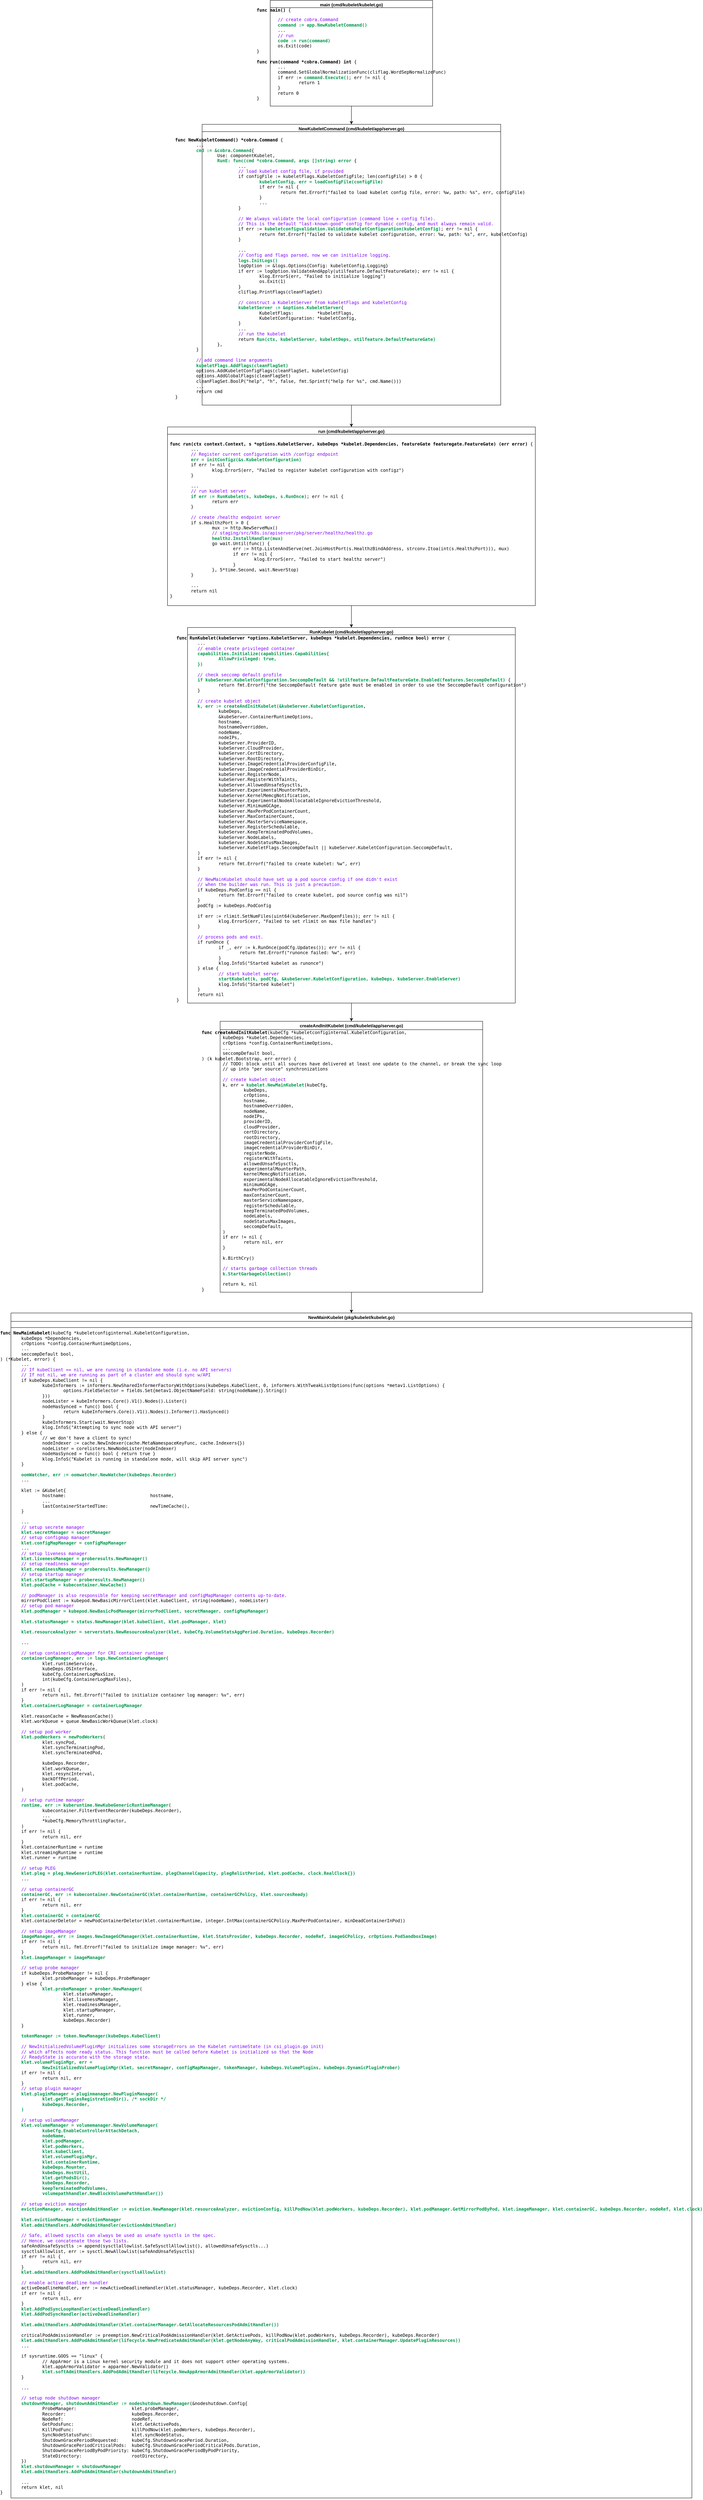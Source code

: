 <mxfile version="19.0.3" type="device"><diagram id="kQ7eeQuq1BGC1f7sF09_" name="第 1 页"><mxGraphModel dx="1929" dy="865" grid="1" gridSize="10" guides="1" tooltips="1" connect="1" arrows="1" fold="1" page="1" pageScale="1" pageWidth="827" pageHeight="1169" math="0" shadow="0"><root><mxCell id="0"/><mxCell id="1" parent="0"/><mxCell id="mfVKJYvs_c1TwvY2QG40-1" value="main (cmd/kubelet/kubelet.go)" style="swimlane;" vertex="1" parent="1"><mxGeometry x="140" y="80" width="446" height="290" as="geometry"><mxRectangle x="140" y="80" width="210" height="23" as="alternateBounds"/></mxGeometry></mxCell><mxCell id="mfVKJYvs_c1TwvY2QG40-2" value="&lt;pre style=&quot;text-align: justify;&quot;&gt;&lt;b&gt;func main()&lt;/b&gt; {&lt;/pre&gt;&lt;pre style=&quot;text-align: justify;&quot;&gt;        &lt;font style=&quot;&quot; color=&quot;#7f00ff&quot;&gt;// create cobra.Command&lt;/font&gt;&lt;br&gt;&lt;div style=&quot;text-align: justify;&quot;&gt;&lt;span style=&quot;&quot;&gt;&#9;&lt;/span&gt;&lt;b&gt;&lt;font color=&quot;#00994d&quot;&gt;command := app.NewKubeletCommand()&lt;/font&gt;&lt;/b&gt;&lt;/div&gt;&lt;div style=&quot;text-align: justify;&quot;&gt;        ...&lt;/div&gt;&lt;div style=&quot;text-align: justify;&quot;&gt;        &lt;font color=&quot;#7f00ff&quot;&gt;// run&lt;/font&gt;&lt;/div&gt;&lt;div style=&quot;text-align: justify;&quot;&gt;&lt;span style=&quot;&quot;&gt;&#9;&lt;/span&gt;&lt;b&gt;&lt;font color=&quot;#00994d&quot;&gt;code := run(command)&lt;/font&gt;&lt;/b&gt;&lt;/div&gt;&lt;div style=&quot;text-align: justify;&quot;&gt;&lt;span style=&quot;&quot;&gt;&#9;&lt;/span&gt;os.Exit(code)&lt;/div&gt;&lt;div style=&quot;text-align: justify;&quot;&gt;}&lt;/div&gt;&lt;div style=&quot;text-align: justify;&quot;&gt;&lt;br&gt;&lt;/div&gt;&lt;div style=&quot;text-align: justify;&quot;&gt;&lt;b&gt;func run(command *cobra.Command) int&lt;/b&gt; {&lt;/div&gt;&lt;div style=&quot;text-align: justify;&quot;&gt;        ...&lt;/div&gt;&lt;div style=&quot;text-align: justify;&quot;&gt;&lt;span style=&quot;&quot;&gt;&#9;&lt;/span&gt;command.SetGlobalNormalizationFunc(cliflag.WordSepNormalizeFunc)&lt;/div&gt;&lt;div style=&quot;text-align: justify;&quot;&gt;&lt;span style=&quot;&quot;&gt;&#9;&lt;/span&gt;if err := &lt;b&gt;&lt;font color=&quot;#00994d&quot;&gt;command.Execute()&lt;/font&gt;&lt;/b&gt;; err != nil {&lt;/div&gt;&lt;div style=&quot;text-align: justify;&quot;&gt;&lt;span style=&quot;&quot;&gt;&#9;&#9;&lt;/span&gt;return 1&lt;/div&gt;&lt;div style=&quot;text-align: justify;&quot;&gt;&lt;span style=&quot;&quot;&gt;&#9;&lt;/span&gt;}&lt;/div&gt;&lt;div style=&quot;text-align: justify;&quot;&gt;&lt;span style=&quot;&quot;&gt;&#9;&lt;/span&gt;return 0&lt;/div&gt;&lt;div style=&quot;text-align: justify;&quot;&gt;}&lt;/div&gt;&lt;div style=&quot;text-align: justify;&quot;&gt;&lt;br&gt;&lt;/div&gt;&lt;/pre&gt;" style="rounded=0;whiteSpace=wrap;html=1;" vertex="1" parent="mfVKJYvs_c1TwvY2QG40-1"><mxGeometry y="20" width="446" height="270" as="geometry"/></mxCell><mxCell id="mfVKJYvs_c1TwvY2QG40-10" style="edgeStyle=orthogonalEdgeStyle;rounded=0;orthogonalLoop=1;jettySize=auto;html=1;exitX=0.5;exitY=1;exitDx=0;exitDy=0;entryX=0.5;entryY=0;entryDx=0;entryDy=0;fontColor=#00994D;" edge="1" parent="1" source="mfVKJYvs_c1TwvY2QG40-5" target="mfVKJYvs_c1TwvY2QG40-7"><mxGeometry relative="1" as="geometry"/></mxCell><mxCell id="mfVKJYvs_c1TwvY2QG40-5" value="NewKubeletCommand (cmd/kubelet/app/server.go)" style="swimlane;" vertex="1" parent="1"><mxGeometry x="-47" y="420" width="820" height="770" as="geometry"><mxRectangle x="-47" y="420" width="320" height="23" as="alternateBounds"/></mxGeometry></mxCell><mxCell id="mfVKJYvs_c1TwvY2QG40-6" value="&lt;pre style=&quot;text-align: justify;&quot;&gt;&lt;div&gt;&lt;b&gt;func NewKubeletCommand() *cobra.Command&lt;/b&gt; {&lt;/div&gt;&lt;div&gt;&lt;span style=&quot;&quot;&gt;&#9;&lt;/span&gt;...&lt;/div&gt;&lt;div&gt;&lt;span style=&quot;&quot;&gt;&#9;&lt;/span&gt;&lt;b&gt;&lt;font color=&quot;#00994d&quot;&gt;cmd := &amp;amp;cobra.Command&lt;/font&gt;&lt;/b&gt;{&lt;/div&gt;&lt;div&gt;&lt;span style=&quot;&quot;&gt;&#9;&#9;&lt;/span&gt;Use: componentKubelet,&lt;/div&gt;&lt;div&gt;&lt;span style=&quot;&quot;&gt;&#9;&#9;&lt;/span&gt;&lt;b&gt;&lt;font color=&quot;#00994d&quot;&gt;RunE: func(cmd *cobra.Command, args []string) error&lt;/font&gt;&lt;/b&gt; {&lt;/div&gt;&lt;div&gt;&lt;span style=&quot;&quot;&gt;&#9;&#9;&#9;&lt;/span&gt;...&lt;/div&gt;&lt;div&gt;&lt;span style=&quot;&quot;&gt;&#9;&#9;&#9;&lt;/span&gt;&lt;font style=&quot;&quot; color=&quot;#7f00ff&quot;&gt;// load kubelet config file, if provided&lt;/font&gt;&lt;/div&gt;&lt;div&gt;&lt;span style=&quot;&quot;&gt;&#9;&#9;&#9;&lt;/span&gt;if configFile := kubeletFlags.KubeletConfigFile; len(configFile) &amp;gt; 0 {&lt;/div&gt;&lt;div&gt;&lt;span style=&quot;&quot;&gt;&#9;&#9;&#9;&#9;&lt;/span&gt;&lt;b&gt;&lt;font color=&quot;#00994d&quot;&gt;kubeletConfig, err = loadConfigFile(configFile)&lt;/font&gt;&lt;/b&gt;&lt;/div&gt;&lt;div&gt;&lt;span style=&quot;&quot;&gt;&#9;&#9;&#9;&#9;&lt;/span&gt;if err != nil {&lt;/div&gt;&lt;div&gt;&lt;span style=&quot;&quot;&gt;&#9;&#9;&#9;&#9;&#9;&lt;/span&gt;return fmt.Errorf(&quot;failed to load kubelet config file, error: %w, path: %s&quot;, err, configFile)&lt;/div&gt;&lt;div&gt;&lt;span style=&quot;&quot;&gt;&#9;&#9;&#9;&#9;&lt;/span&gt;}&lt;/div&gt;&lt;div&gt;&lt;span style=&quot;&quot;&gt;&#9;&#9;&#9;&#9;&lt;/span&gt;...&lt;/div&gt;&lt;div&gt;&lt;span style=&quot;&quot;&gt;&#9;&#9;&#9;&lt;/span&gt;}&lt;/div&gt;&lt;div&gt;&lt;br&gt;&lt;/div&gt;&lt;div&gt;&lt;span style=&quot;&quot;&gt;&#9;&#9;&#9;&lt;/span&gt;&lt;font style=&quot;&quot; color=&quot;#7f00ff&quot;&gt;// We always validate the local configuration (command line + config file).&lt;/font&gt;&lt;/div&gt;&lt;div&gt;&lt;span style=&quot;&quot;&gt;&#9;&#9;&#9;&lt;/span&gt;&lt;font color=&quot;#7f00ff&quot;&gt;// This is the default &quot;last-known-good&quot; config for dynamic config, and must always remain valid.&lt;/font&gt;&lt;/div&gt;&lt;div&gt;&lt;span style=&quot;&quot;&gt;&#9;&#9;&#9;&lt;/span&gt;if err := &lt;b&gt;&lt;font color=&quot;#00994d&quot;&gt;kubeletconfigvalidation.ValidateKubeletConfiguration(kubeletConfig)&lt;/font&gt;&lt;/b&gt;; err != nil {&lt;/div&gt;&lt;div&gt;&lt;span style=&quot;&quot;&gt;&#9;&#9;&#9;&#9;&lt;/span&gt;return fmt.Errorf(&quot;failed to validate kubelet configuration, error: %w, path: %s&quot;, err, kubeletConfig)&lt;/div&gt;&lt;div&gt;&lt;span style=&quot;&quot;&gt;&#9;&#9;&#9;&lt;/span&gt;}&lt;/div&gt;&lt;div&gt;&lt;br&gt;&lt;/div&gt;&lt;div&gt;&lt;span style=&quot;&quot;&gt;&#9;&#9;&#9;&lt;/span&gt;...&lt;/div&gt;&lt;div&gt;&lt;span style=&quot;&quot;&gt;&#9;&#9;&#9;&lt;/span&gt;&lt;font color=&quot;#7f00ff&quot;&gt;// Config and flags parsed, now we can initialize logging.&lt;/font&gt;&lt;/div&gt;&lt;div&gt;&lt;span style=&quot;&quot;&gt;&#9;&#9;&#9;&lt;/span&gt;&lt;b&gt;&lt;font color=&quot;#00994d&quot;&gt;logs.InitLogs()&lt;/font&gt;&lt;/b&gt;&lt;/div&gt;&lt;div&gt;&lt;span style=&quot;&quot;&gt;&#9;&#9;&#9;&lt;/span&gt;logOption := &amp;amp;logs.Options{Config: kubeletConfig.Logging}&lt;/div&gt;&lt;div&gt;&lt;span style=&quot;&quot;&gt;&#9;&#9;&#9;&lt;/span&gt;if err := logOption.ValidateAndApply(utilfeature.DefaultFeatureGate); err != nil {&lt;/div&gt;&lt;div&gt;&lt;span style=&quot;&quot;&gt;&#9;&#9;&#9;&#9;&lt;/span&gt;klog.ErrorS(err, &quot;Failed to initialize logging&quot;)&lt;/div&gt;&lt;div&gt;&lt;span style=&quot;&quot;&gt;&#9;&#9;&#9;&#9;&lt;/span&gt;os.Exit(1)&lt;/div&gt;&lt;div&gt;&lt;span style=&quot;&quot;&gt;&#9;&#9;&#9;&lt;/span&gt;}&lt;/div&gt;&lt;div&gt;&lt;span style=&quot;&quot;&gt;&#9;&#9;&#9;&lt;/span&gt;cliflag.PrintFlags(cleanFlagSet)&lt;/div&gt;&lt;div&gt;&lt;br&gt;&lt;/div&gt;&lt;div&gt;&lt;span style=&quot;&quot;&gt;&#9;&#9;&#9;&lt;/span&gt;&lt;font color=&quot;#7f00ff&quot;&gt;// construct a KubeletServer from kubeletFlags and kubeletConfig&lt;/font&gt;&lt;/div&gt;&lt;div&gt;&lt;span style=&quot;&quot;&gt;&#9;&#9;&#9;&lt;/span&gt;&lt;b&gt;&lt;font color=&quot;#00994d&quot;&gt;kubeletServer := &amp;amp;options.KubeletServer&lt;/font&gt;&lt;/b&gt;{&lt;/div&gt;&lt;div&gt;&lt;span style=&quot;&quot;&gt;&#9;&#9;&#9;&#9;&lt;/span&gt;KubeletFlags:&amp;nbsp; &amp;nbsp; &amp;nbsp; &amp;nbsp; &amp;nbsp;*kubeletFlags,&lt;/div&gt;&lt;div&gt;&lt;span style=&quot;&quot;&gt;&#9;&#9;&#9;&#9;&lt;/span&gt;KubeletConfiguration: *kubeletConfig,&lt;/div&gt;&lt;div&gt;&lt;span style=&quot;&quot;&gt;&#9;&#9;&#9;&lt;/span&gt;}&lt;/div&gt;&lt;div&gt;&lt;span style=&quot;&quot;&gt;&#9;&#9;&#9;&lt;/span&gt;...&lt;/div&gt;&lt;div&gt;&lt;span style=&quot;&quot;&gt;&#9;&#9;&#9;&lt;/span&gt;&lt;font color=&quot;#7f00ff&quot;&gt;// run the kubelet&lt;/font&gt;&lt;/div&gt;&lt;div&gt;&lt;span style=&quot;&quot;&gt;&#9;&#9;&#9;&lt;/span&gt;return &lt;b&gt;&lt;font color=&quot;#00994d&quot;&gt;Run(ctx, kubeletServer, kubeletDeps, utilfeature.DefaultFeatureGate)&lt;/font&gt;&lt;/b&gt;&lt;/div&gt;&lt;div&gt;&lt;span style=&quot;&quot;&gt;&#9;&#9;&lt;/span&gt;},&lt;/div&gt;&lt;div&gt;&lt;span style=&quot;&quot;&gt;&#9;&lt;/span&gt;}&lt;/div&gt;&lt;div&gt;&lt;br&gt;&lt;/div&gt;&lt;div&gt;&lt;span style=&quot;&quot;&gt;&#9;&lt;/span&gt;&lt;font color=&quot;#7f00ff&quot;&gt;// add command line arguments&lt;/font&gt;&lt;/div&gt;&lt;div&gt;&lt;span style=&quot;&quot;&gt;&#9;&lt;/span&gt;&lt;b&gt;&lt;font color=&quot;#00994d&quot;&gt;kubeletFlags.AddFlags(cleanFlagSet)&lt;/font&gt;&lt;/b&gt;&lt;/div&gt;&lt;div&gt;&lt;span style=&quot;&quot;&gt;&#9;&lt;/span&gt;options.AddKubeletConfigFlags(cleanFlagSet, kubeletConfig)&lt;/div&gt;&lt;div&gt;&lt;span style=&quot;&quot;&gt;&#9;&lt;/span&gt;options.AddGlobalFlags(cleanFlagSet)&lt;/div&gt;&lt;div&gt;&lt;span style=&quot;&quot;&gt;&#9;&lt;/span&gt;cleanFlagSet.BoolP(&quot;help&quot;, &quot;h&quot;, false, fmt.Sprintf(&quot;help for %s&quot;, cmd.Name()))&lt;/div&gt;&lt;div&gt;&lt;span style=&quot;&quot;&gt;&#9;&lt;/span&gt;...&lt;/div&gt;&lt;div&gt;&lt;span style=&quot;&quot;&gt;&#9;&lt;/span&gt;return cmd&lt;/div&gt;&lt;div&gt;}&lt;/div&gt;&lt;/pre&gt;" style="rounded=0;whiteSpace=wrap;html=1;" vertex="1" parent="mfVKJYvs_c1TwvY2QG40-5"><mxGeometry y="20" width="820" height="750" as="geometry"/></mxCell><mxCell id="mfVKJYvs_c1TwvY2QG40-7" value="run (cmd/kubelet/app/server.go)" style="swimlane;fontColor=#000000;" vertex="1" parent="1"><mxGeometry x="-142" y="1250" width="1010" height="490" as="geometry"><mxRectangle x="30" y="1250" width="210" height="23" as="alternateBounds"/></mxGeometry></mxCell><mxCell id="mfVKJYvs_c1TwvY2QG40-8" value="&lt;pre style=&quot;text-align: justify;&quot;&gt;&lt;b&gt;func run(ctx context.Context, s *options.KubeletServer, kubeDeps *kubelet.Dependencies, featureGate featuregate.FeatureGate) (err error)&lt;/b&gt; {&lt;div style=&quot;text-align: justify;&quot;&gt;&lt;span style=&quot;&quot;&gt;&#9;&lt;/span&gt;...&lt;/div&gt;&lt;div style=&quot;text-align: justify;&quot;&gt;&lt;span style=&quot;&quot;&gt;&#9;&lt;/span&gt;&lt;font color=&quot;#7f00ff&quot;&gt;// Register current configuration with /configz endpoint&lt;/font&gt;&lt;/div&gt;&lt;div style=&quot;text-align: justify;&quot;&gt;&lt;span style=&quot;&quot;&gt;&#9;&lt;/span&gt;&lt;b&gt;&lt;font color=&quot;#00994d&quot;&gt;err = initConfigz(&amp;amp;s.KubeletConfiguration)&lt;/font&gt;&lt;/b&gt;&lt;/div&gt;&lt;div style=&quot;text-align: justify;&quot;&gt;&lt;span style=&quot;&quot;&gt;&#9;&lt;/span&gt;if err != nil {&lt;/div&gt;&lt;div style=&quot;text-align: justify;&quot;&gt;&lt;span style=&quot;&quot;&gt;&#9;&#9;&lt;/span&gt;klog.ErrorS(err, &quot;Failed to register kubelet configuration with configz&quot;)&lt;/div&gt;&lt;div style=&quot;text-align: justify;&quot;&gt;&lt;span style=&quot;&quot;&gt;&#9;&lt;/span&gt;}&lt;/div&gt;&lt;div style=&quot;text-align: justify;&quot;&gt;&lt;br&gt;&lt;/div&gt;&lt;div style=&quot;text-align: justify;&quot;&gt;&lt;span style=&quot;&quot;&gt;&#9;&lt;/span&gt;...&lt;/div&gt;&lt;div style=&quot;text-align: justify;&quot;&gt;&lt;span style=&quot;white-space: pre;&quot;&gt;&#9;&lt;/span&gt;&lt;font color=&quot;#7f00ff&quot;&gt;// run kubelet server&lt;/font&gt;&lt;br&gt;&lt;/div&gt;&lt;div style=&quot;text-align: justify;&quot;&gt;&lt;span style=&quot;&quot;&gt;&#9;&lt;/span&gt;&lt;b&gt;&lt;font color=&quot;#00994d&quot;&gt;if err := RunKubelet(s, kubeDeps, s.RunOnce)&lt;/font&gt;&lt;/b&gt;; err != nil {&lt;/div&gt;&lt;div style=&quot;text-align: justify;&quot;&gt;&lt;span style=&quot;&quot;&gt;&#9;&#9;&lt;/span&gt;return err&lt;/div&gt;&lt;div style=&quot;text-align: justify;&quot;&gt;&lt;span style=&quot;&quot;&gt;&#9;&lt;/span&gt;}&lt;/div&gt;&lt;div&gt;&lt;span style=&quot;&quot;&gt;&#9;&lt;/span&gt;&lt;/div&gt;&lt;div style=&quot;text-align: justify;&quot;&gt;&lt;span style=&quot;&quot;&gt;&#9;&lt;/span&gt;&lt;font color=&quot;#7f00ff&quot;&gt;// create /healthz endpoint server&lt;/font&gt;&lt;/div&gt;&lt;div style=&quot;text-align: justify;&quot;&gt;&lt;span style=&quot;&quot;&gt;&#9;&lt;/span&gt;if s.HealthzPort &amp;gt; 0 {&lt;/div&gt;&lt;div style=&quot;text-align: justify;&quot;&gt;&lt;span style=&quot;&quot;&gt;&#9;&#9;&lt;/span&gt;mux := http.NewServeMux()&lt;/div&gt;&lt;div style=&quot;text-align: justify;&quot;&gt;&lt;span style=&quot;&quot;&gt;&#9;&#9;&lt;/span&gt;&lt;font color=&quot;#7f00ff&quot;&gt;// staging/src/k8s.io/apiserver/pkg/server/healthz/healthz.go&lt;/font&gt;&lt;/div&gt;&lt;div style=&quot;text-align: justify;&quot;&gt;&lt;span style=&quot;&quot;&gt;&#9;&#9;&lt;/span&gt;&lt;b&gt;&lt;font color=&quot;#00994d&quot;&gt;healthz.InstallHandler(mux)&lt;/font&gt;&lt;/b&gt;&lt;/div&gt;&lt;div style=&quot;text-align: justify;&quot;&gt;&lt;span style=&quot;&quot;&gt;&#9;&#9;&lt;/span&gt;go wait.Until(func() {&lt;/div&gt;&lt;div style=&quot;text-align: justify;&quot;&gt;&lt;span style=&quot;&quot;&gt;&#9;&#9;&#9;&lt;/span&gt;err := http.ListenAndServe(net.JoinHostPort(s.HealthzBindAddress, strconv.Itoa(int(s.HealthzPort))), mux)&lt;/div&gt;&lt;div style=&quot;text-align: justify;&quot;&gt;&lt;span style=&quot;&quot;&gt;&#9;&#9;&#9;&lt;/span&gt;if err != nil {&lt;/div&gt;&lt;div style=&quot;text-align: justify;&quot;&gt;&lt;span style=&quot;&quot;&gt;&#9;&#9;&#9;&#9;&lt;/span&gt;klog.ErrorS(err, &quot;Failed to start healthz server&quot;)&lt;/div&gt;&lt;div style=&quot;text-align: justify;&quot;&gt;&lt;span style=&quot;&quot;&gt;&#9;&#9;&#9;&lt;/span&gt;}&lt;/div&gt;&lt;div style=&quot;text-align: justify;&quot;&gt;&lt;span style=&quot;&quot;&gt;&#9;&#9;&lt;/span&gt;}, 5*time.Second, wait.NeverStop)&lt;/div&gt;&lt;div style=&quot;text-align: justify;&quot;&gt;&lt;span style=&quot;&quot;&gt;&#9;&lt;/span&gt;}&lt;/div&gt;&lt;div style=&quot;text-align: justify;&quot;&gt;&lt;br&gt;&lt;/div&gt;&lt;div style=&quot;text-align: justify;&quot;&gt;&lt;span style=&quot;white-space: pre;&quot;&gt;&#9;&lt;/span&gt;...&lt;br&gt;&lt;/div&gt;&lt;div style=&quot;text-align: justify;&quot;&gt;&lt;span style=&quot;&quot;&gt;&#9;&lt;/span&gt;return nil&lt;/div&gt;&lt;div style=&quot;text-align: justify;&quot;&gt;}&lt;/div&gt;&lt;/pre&gt;" style="rounded=0;whiteSpace=wrap;html=1;fontColor=#000000;" vertex="1" parent="mfVKJYvs_c1TwvY2QG40-7"><mxGeometry y="20" width="1010" height="470" as="geometry"/></mxCell><mxCell id="mfVKJYvs_c1TwvY2QG40-9" style="edgeStyle=orthogonalEdgeStyle;rounded=0;orthogonalLoop=1;jettySize=auto;html=1;exitX=0.5;exitY=1;exitDx=0;exitDy=0;entryX=0.5;entryY=0;entryDx=0;entryDy=0;fontColor=#00994D;" edge="1" parent="1" source="mfVKJYvs_c1TwvY2QG40-2" target="mfVKJYvs_c1TwvY2QG40-5"><mxGeometry relative="1" as="geometry"/></mxCell><mxCell id="mfVKJYvs_c1TwvY2QG40-11" value="RunKubelet (cmd/kubelet/app/server.go)" style="swimlane;fontColor=#000000;" vertex="1" parent="1"><mxGeometry x="-87" y="1800" width="900" height="1030" as="geometry"><mxRectangle x="-230" y="1850" width="260" height="23" as="alternateBounds"/></mxGeometry></mxCell><mxCell id="mfVKJYvs_c1TwvY2QG40-12" value="&lt;pre style=&quot;text-align: justify;&quot;&gt;&lt;b&gt;func RunKubelet(kubeServer *options.KubeletServer, kubeDeps *kubelet.Dependencies, runOnce bool) error&lt;/b&gt; {&lt;div style=&quot;text-align: justify;&quot;&gt;&lt;span style=&quot;white-space: pre;&quot;&gt;&#9;&lt;/span&gt;...&lt;br&gt;&lt;/div&gt;&lt;div style=&quot;text-align: justify;&quot;&gt;&lt;span style=&quot;white-space: pre;&quot;&gt;&#9;&lt;/span&gt;&lt;font color=&quot;#7f00ff&quot;&gt;// enable create privileged container&lt;/font&gt;&lt;br&gt;&lt;/div&gt;&lt;div style=&quot;text-align: justify;&quot;&gt;&lt;span style=&quot;&quot;&gt;&#9;&lt;/span&gt;&lt;b&gt;&lt;font color=&quot;#00994d&quot;&gt;capabilities.Initialize(capabilities.Capabilities{&lt;/font&gt;&lt;/b&gt;&lt;/div&gt;&lt;div style=&quot;text-align: justify;&quot;&gt;&lt;span style=&quot;&quot;&gt;&#9;&#9;&lt;/span&gt;&lt;b&gt;&lt;font color=&quot;#00994d&quot;&gt;AllowPrivileged: true,&lt;/font&gt;&lt;/b&gt;&lt;/div&gt;&lt;div style=&quot;text-align: justify;&quot;&gt;&lt;span style=&quot;&quot;&gt;&#9;&lt;/span&gt;&lt;b&gt;&lt;font color=&quot;#00994d&quot;&gt;})&lt;/font&gt;&lt;/b&gt;&lt;/div&gt;&lt;div style=&quot;text-align: justify;&quot;&gt;&lt;span style=&quot;white-space: pre;&quot;&gt;&#9;&lt;/span&gt;&lt;br&gt;&lt;/div&gt;&lt;div style=&quot;text-align: justify;&quot;&gt;&lt;span style=&quot;white-space: pre;&quot;&gt;&#9;&lt;/span&gt;&lt;font color=&quot;#7f00ff&quot;&gt;// check seccomp default profile&lt;/font&gt;&lt;br&gt;&lt;/div&gt;&lt;div style=&quot;text-align: justify;&quot;&gt;&lt;span style=&quot;&quot;&gt;&#9;&lt;/span&gt;&lt;b&gt;&lt;font color=&quot;#00994d&quot;&gt;if kubeServer.KubeletConfiguration.SeccompDefault &amp;amp;&amp;amp; !utilfeature.DefaultFeatureGate.Enabled(features.SeccompDefault)&lt;/font&gt;&lt;/b&gt; {&lt;/div&gt;&lt;div style=&quot;text-align: justify;&quot;&gt;&lt;span style=&quot;&quot;&gt;&#9;&#9;&lt;/span&gt;return fmt.Errorf(&quot;the SeccompDefault feature gate must be enabled in order to use the SeccompDefault configuration&quot;)&lt;/div&gt;&lt;div style=&quot;text-align: justify;&quot;&gt;&lt;span style=&quot;&quot;&gt;&#9;&lt;/span&gt;}&lt;/div&gt;&lt;div style=&quot;text-align: justify;&quot;&gt;&lt;br&gt;&lt;/div&gt;&lt;div style=&quot;text-align: justify;&quot;&gt;&lt;span style=&quot;white-space: pre;&quot;&gt;&#9;&lt;/span&gt;&lt;font color=&quot;#7f00ff&quot;&gt;// create kubelet object&lt;/font&gt;&lt;br&gt;&lt;/div&gt;&lt;div style=&quot;text-align: justify;&quot;&gt;&lt;span style=&quot;&quot;&gt;&#9;&lt;/span&gt;&lt;b&gt;&lt;font color=&quot;#00994d&quot;&gt;k, err := createAndInitKubelet(&amp;amp;kubeServer.KubeletConfiguration&lt;/font&gt;&lt;/b&gt;,&lt;/div&gt;&lt;div style=&quot;text-align: justify;&quot;&gt;&lt;span style=&quot;&quot;&gt;&#9;&#9;&lt;/span&gt;kubeDeps,&lt;/div&gt;&lt;div style=&quot;text-align: justify;&quot;&gt;&lt;span style=&quot;&quot;&gt;&#9;&#9;&lt;/span&gt;&amp;amp;kubeServer.ContainerRuntimeOptions,&lt;/div&gt;&lt;div style=&quot;text-align: justify;&quot;&gt;&lt;span style=&quot;&quot;&gt;&#9;&#9;&lt;/span&gt;hostname,&lt;/div&gt;&lt;div style=&quot;text-align: justify;&quot;&gt;&lt;span style=&quot;&quot;&gt;&#9;&#9;&lt;/span&gt;hostnameOverridden,&lt;/div&gt;&lt;div style=&quot;text-align: justify;&quot;&gt;&lt;span style=&quot;&quot;&gt;&#9;&#9;&lt;/span&gt;nodeName,&lt;/div&gt;&lt;div style=&quot;text-align: justify;&quot;&gt;&lt;span style=&quot;&quot;&gt;&#9;&#9;&lt;/span&gt;nodeIPs,&lt;/div&gt;&lt;div style=&quot;text-align: justify;&quot;&gt;&lt;span style=&quot;&quot;&gt;&#9;&#9;&lt;/span&gt;kubeServer.ProviderID,&lt;/div&gt;&lt;div style=&quot;text-align: justify;&quot;&gt;&lt;span style=&quot;&quot;&gt;&#9;&#9;&lt;/span&gt;kubeServer.CloudProvider,&lt;/div&gt;&lt;div style=&quot;text-align: justify;&quot;&gt;&lt;span style=&quot;&quot;&gt;&#9;&#9;&lt;/span&gt;kubeServer.CertDirectory,&lt;/div&gt;&lt;div style=&quot;text-align: justify;&quot;&gt;&lt;span style=&quot;&quot;&gt;&#9;&#9;&lt;/span&gt;kubeServer.RootDirectory,&lt;/div&gt;&lt;div style=&quot;text-align: justify;&quot;&gt;&lt;span style=&quot;&quot;&gt;&#9;&#9;&lt;/span&gt;kubeServer.ImageCredentialProviderConfigFile,&lt;/div&gt;&lt;div style=&quot;text-align: justify;&quot;&gt;&lt;span style=&quot;&quot;&gt;&#9;&#9;&lt;/span&gt;kubeServer.ImageCredentialProviderBinDir,&lt;/div&gt;&lt;div style=&quot;text-align: justify;&quot;&gt;&lt;span style=&quot;&quot;&gt;&#9;&#9;&lt;/span&gt;kubeServer.RegisterNode,&lt;/div&gt;&lt;div style=&quot;text-align: justify;&quot;&gt;&lt;span style=&quot;&quot;&gt;&#9;&#9;&lt;/span&gt;kubeServer.RegisterWithTaints,&lt;/div&gt;&lt;div style=&quot;text-align: justify;&quot;&gt;&lt;span style=&quot;&quot;&gt;&#9;&#9;&lt;/span&gt;kubeServer.AllowedUnsafeSysctls,&lt;/div&gt;&lt;div style=&quot;text-align: justify;&quot;&gt;&lt;span style=&quot;&quot;&gt;&#9;&#9;&lt;/span&gt;kubeServer.ExperimentalMounterPath,&lt;/div&gt;&lt;div style=&quot;text-align: justify;&quot;&gt;&lt;span style=&quot;&quot;&gt;&#9;&#9;&lt;/span&gt;kubeServer.KernelMemcgNotification,&lt;/div&gt;&lt;div style=&quot;text-align: justify;&quot;&gt;&lt;span style=&quot;&quot;&gt;&#9;&#9;&lt;/span&gt;kubeServer.ExperimentalNodeAllocatableIgnoreEvictionThreshold,&lt;/div&gt;&lt;div style=&quot;text-align: justify;&quot;&gt;&lt;span style=&quot;&quot;&gt;&#9;&#9;&lt;/span&gt;kubeServer.MinimumGCAge,&lt;/div&gt;&lt;div style=&quot;text-align: justify;&quot;&gt;&lt;span style=&quot;&quot;&gt;&#9;&#9;&lt;/span&gt;kubeServer.MaxPerPodContainerCount,&lt;/div&gt;&lt;div style=&quot;text-align: justify;&quot;&gt;&lt;span style=&quot;&quot;&gt;&#9;&#9;&lt;/span&gt;kubeServer.MaxContainerCount,&lt;/div&gt;&lt;div style=&quot;text-align: justify;&quot;&gt;&lt;span style=&quot;&quot;&gt;&#9;&#9;&lt;/span&gt;kubeServer.MasterServiceNamespace,&lt;/div&gt;&lt;div style=&quot;text-align: justify;&quot;&gt;&lt;span style=&quot;&quot;&gt;&#9;&#9;&lt;/span&gt;kubeServer.RegisterSchedulable,&lt;/div&gt;&lt;div style=&quot;text-align: justify;&quot;&gt;&lt;span style=&quot;&quot;&gt;&#9;&#9;&lt;/span&gt;kubeServer.KeepTerminatedPodVolumes,&lt;/div&gt;&lt;div style=&quot;text-align: justify;&quot;&gt;&lt;span style=&quot;&quot;&gt;&#9;&#9;&lt;/span&gt;kubeServer.NodeLabels,&lt;/div&gt;&lt;div style=&quot;text-align: justify;&quot;&gt;&lt;span style=&quot;&quot;&gt;&#9;&#9;&lt;/span&gt;kubeServer.NodeStatusMaxImages,&lt;/div&gt;&lt;div style=&quot;text-align: justify;&quot;&gt;&lt;span style=&quot;&quot;&gt;&#9;&#9;&lt;/span&gt;kubeServer.KubeletFlags.SeccompDefault || kubeServer.KubeletConfiguration.SeccompDefault,&lt;/div&gt;&lt;div style=&quot;text-align: justify;&quot;&gt;&lt;span style=&quot;&quot;&gt;&#9;&lt;/span&gt;)&lt;/div&gt;&lt;div style=&quot;text-align: justify;&quot;&gt;&lt;span style=&quot;&quot;&gt;&#9;&lt;/span&gt;if err != nil {&lt;/div&gt;&lt;div style=&quot;text-align: justify;&quot;&gt;&lt;span style=&quot;&quot;&gt;&#9;&#9;&lt;/span&gt;return fmt.Errorf(&quot;failed to create kubelet: %w&quot;, err)&lt;/div&gt;&lt;div style=&quot;text-align: justify;&quot;&gt;&lt;span style=&quot;&quot;&gt;&#9;&lt;/span&gt;}&lt;/div&gt;&lt;div style=&quot;text-align: justify;&quot;&gt;&lt;br&gt;&lt;/div&gt;&lt;div style=&quot;text-align: justify;&quot;&gt;&lt;span style=&quot;&quot;&gt;&#9;&lt;/span&gt;&lt;font color=&quot;#7f00ff&quot;&gt;// NewMainKubelet should have set up a pod source config if one didn't exist&lt;/font&gt;&lt;/div&gt;&lt;div style=&quot;text-align: justify;&quot;&gt;&lt;span style=&quot;&quot;&gt;&#9;&lt;/span&gt;&lt;font color=&quot;#7f00ff&quot;&gt;// when the builder was run. This is just a precaution.&lt;/font&gt;&lt;/div&gt;&lt;div style=&quot;text-align: justify;&quot;&gt;&lt;span style=&quot;&quot;&gt;&#9;&lt;/span&gt;if kubeDeps.PodConfig == nil {&lt;/div&gt;&lt;div style=&quot;text-align: justify;&quot;&gt;&lt;span style=&quot;&quot;&gt;&#9;&#9;&lt;/span&gt;return fmt.Errorf(&quot;failed to create kubelet, pod source config was nil&quot;)&lt;/div&gt;&lt;div style=&quot;text-align: justify;&quot;&gt;&lt;span style=&quot;&quot;&gt;&#9;&lt;/span&gt;}&lt;/div&gt;&lt;div style=&quot;text-align: justify;&quot;&gt;&lt;span style=&quot;&quot;&gt;&#9;&lt;/span&gt;podCfg := kubeDeps.PodConfig&lt;/div&gt;&lt;div style=&quot;text-align: justify;&quot;&gt;&lt;br&gt;&lt;/div&gt;&lt;div style=&quot;text-align: justify;&quot;&gt;&lt;span style=&quot;&quot;&gt;&#9;&lt;/span&gt;if err := rlimit.SetNumFiles(uint64(kubeServer.MaxOpenFiles)); err != nil {&lt;/div&gt;&lt;div style=&quot;text-align: justify;&quot;&gt;&lt;span style=&quot;&quot;&gt;&#9;&#9;&lt;/span&gt;klog.ErrorS(err, &quot;Failed to set rlimit on max file handles&quot;)&lt;/div&gt;&lt;div style=&quot;text-align: justify;&quot;&gt;&lt;span style=&quot;&quot;&gt;&#9;&lt;/span&gt;}&lt;/div&gt;&lt;div style=&quot;text-align: justify;&quot;&gt;&lt;br&gt;&lt;/div&gt;&lt;div style=&quot;text-align: justify;&quot;&gt;&lt;span style=&quot;&quot;&gt;&#9;&lt;/span&gt;&lt;font color=&quot;#7f00ff&quot;&gt;// process pods and exit.&lt;/font&gt;&lt;/div&gt;&lt;div style=&quot;text-align: justify;&quot;&gt;&lt;span style=&quot;&quot;&gt;&#9;&lt;/span&gt;if runOnce {&lt;/div&gt;&lt;div style=&quot;text-align: justify;&quot;&gt;&lt;span style=&quot;&quot;&gt;&#9;&#9;&lt;/span&gt;if _, err := k.RunOnce(podCfg.Updates()); err != nil {&lt;/div&gt;&lt;div style=&quot;text-align: justify;&quot;&gt;&lt;span style=&quot;&quot;&gt;&#9;&#9;&#9;&lt;/span&gt;return fmt.Errorf(&quot;runonce failed: %w&quot;, err)&lt;/div&gt;&lt;div style=&quot;text-align: justify;&quot;&gt;&lt;span style=&quot;&quot;&gt;&#9;&#9;&lt;/span&gt;}&lt;/div&gt;&lt;div style=&quot;text-align: justify;&quot;&gt;&lt;span style=&quot;&quot;&gt;&#9;&#9;&lt;/span&gt;klog.InfoS(&quot;Started kubelet as runonce&quot;)&lt;/div&gt;&lt;div style=&quot;text-align: justify;&quot;&gt;&lt;span style=&quot;&quot;&gt;&#9;&lt;/span&gt;} else {&lt;/div&gt;&lt;div style=&quot;text-align: justify;&quot;&gt;&lt;span style=&quot;white-space: pre;&quot;&gt;&#9;&lt;/span&gt;&lt;span style=&quot;white-space: pre;&quot;&gt;&#9;&lt;/span&gt;&lt;font color=&quot;#7f00ff&quot;&gt;// start kubelet server&lt;/font&gt;&lt;br&gt;&lt;/div&gt;&lt;div style=&quot;text-align: justify;&quot;&gt;&lt;span style=&quot;&quot;&gt;&#9;&#9;&lt;/span&gt;&lt;b&gt;&lt;font color=&quot;#00994d&quot;&gt;startKubelet(k, podCfg, &amp;amp;kubeServer.KubeletConfiguration, kubeDeps, kubeServer.EnableServer)&lt;/font&gt;&lt;/b&gt;&lt;/div&gt;&lt;div style=&quot;text-align: justify;&quot;&gt;&lt;span style=&quot;&quot;&gt;&#9;&#9;&lt;/span&gt;klog.InfoS(&quot;Started kubelet&quot;)&lt;/div&gt;&lt;div style=&quot;text-align: justify;&quot;&gt;&lt;span style=&quot;&quot;&gt;&#9;&lt;/span&gt;}&lt;/div&gt;&lt;div style=&quot;text-align: justify;&quot;&gt;&lt;span style=&quot;&quot;&gt;&#9;&lt;/span&gt;return nil&lt;/div&gt;&lt;div style=&quot;text-align: justify;&quot;&gt;}&lt;/div&gt;&lt;/pre&gt;" style="rounded=0;whiteSpace=wrap;html=1;fontColor=#000000;" vertex="1" parent="mfVKJYvs_c1TwvY2QG40-11"><mxGeometry y="20" width="900" height="1010" as="geometry"/></mxCell><mxCell id="mfVKJYvs_c1TwvY2QG40-13" style="edgeStyle=orthogonalEdgeStyle;rounded=0;orthogonalLoop=1;jettySize=auto;html=1;exitX=0.5;exitY=1;exitDx=0;exitDy=0;entryX=0.5;entryY=0;entryDx=0;entryDy=0;fontColor=#00994D;" edge="1" parent="1" source="mfVKJYvs_c1TwvY2QG40-8" target="mfVKJYvs_c1TwvY2QG40-11"><mxGeometry relative="1" as="geometry"/></mxCell><mxCell id="mfVKJYvs_c1TwvY2QG40-14" value="createAndInitKubelet (cmd/kubelet/app/server.go)" style="swimlane;fontColor=#000000;" vertex="1" parent="1"><mxGeometry x="2.5" y="2880" width="721" height="743" as="geometry"/></mxCell><mxCell id="mfVKJYvs_c1TwvY2QG40-15" value="&lt;pre style=&quot;text-align: justify;&quot;&gt;&lt;b&gt;func createAndInitKubelet&lt;/b&gt;(kubeCfg *kubeletconfiginternal.KubeletConfiguration,&lt;div style=&quot;text-align: justify;&quot;&gt;&lt;span style=&quot;&quot;&gt;&#9;&lt;/span&gt;kubeDeps *kubelet.Dependencies,&lt;/div&gt;&lt;div style=&quot;text-align: justify;&quot;&gt;&lt;span style=&quot;&quot;&gt;&#9;&lt;/span&gt;crOptions *config.ContainerRuntimeOptions,&lt;/div&gt;&lt;div style=&quot;text-align: justify;&quot;&gt;&lt;span style=&quot;&quot;&gt;&#9;&lt;/span&gt;...&lt;br&gt;&lt;/div&gt;&lt;div style=&quot;text-align: justify;&quot;&gt;&lt;span style=&quot;&quot;&gt;&#9;&lt;/span&gt;seccompDefault bool,&lt;/div&gt;&lt;div style=&quot;text-align: justify;&quot;&gt;) (k kubelet.Bootstrap, err error) {&lt;/div&gt;&lt;div style=&quot;text-align: justify;&quot;&gt;&lt;span style=&quot;&quot;&gt;&#9;&lt;/span&gt;// TODO: block until all sources have delivered at least one update to the channel, or break the sync loop&lt;/div&gt;&lt;div style=&quot;text-align: justify;&quot;&gt;&lt;span style=&quot;&quot;&gt;&#9;&lt;/span&gt;// up into &quot;per source&quot; synchronizations&lt;/div&gt;&lt;div style=&quot;text-align: justify;&quot;&gt;&lt;br&gt;&lt;/div&gt;&lt;div style=&quot;text-align: justify;&quot;&gt;&lt;span style=&quot;&quot;&gt;&#9;&lt;/span&gt;&lt;font color=&quot;#7f00ff&quot;&gt;// create kubelet object&lt;/font&gt;&lt;br&gt;&lt;/div&gt;&lt;div style=&quot;text-align: justify;&quot;&gt;&lt;span style=&quot;&quot;&gt;&#9;&lt;/span&gt;k, err = &lt;font color=&quot;#00994d&quot;&gt;&lt;b&gt;kubelet.NewMainKubelet&lt;/b&gt;&lt;/font&gt;(kubeCfg,&lt;/div&gt;&lt;div style=&quot;text-align: justify;&quot;&gt;&lt;span style=&quot;&quot;&gt;&#9;&#9;&lt;/span&gt;kubeDeps,&lt;/div&gt;&lt;div style=&quot;text-align: justify;&quot;&gt;&lt;span style=&quot;&quot;&gt;&#9;&#9;&lt;/span&gt;crOptions,&lt;/div&gt;&lt;div style=&quot;text-align: justify;&quot;&gt;&lt;span style=&quot;&quot;&gt;&#9;&#9;&lt;/span&gt;hostname,&lt;/div&gt;&lt;div style=&quot;text-align: justify;&quot;&gt;&lt;span style=&quot;&quot;&gt;&#9;&#9;&lt;/span&gt;hostnameOverridden,&lt;/div&gt;&lt;div style=&quot;text-align: justify;&quot;&gt;&lt;span style=&quot;&quot;&gt;&#9;&#9;&lt;/span&gt;nodeName,&lt;/div&gt;&lt;div style=&quot;text-align: justify;&quot;&gt;&lt;span style=&quot;&quot;&gt;&#9;&#9;&lt;/span&gt;nodeIPs,&lt;/div&gt;&lt;div style=&quot;text-align: justify;&quot;&gt;&lt;span style=&quot;&quot;&gt;&#9;&#9;&lt;/span&gt;providerID,&lt;/div&gt;&lt;div style=&quot;text-align: justify;&quot;&gt;&lt;span style=&quot;&quot;&gt;&#9;&#9;&lt;/span&gt;cloudProvider,&lt;/div&gt;&lt;div style=&quot;text-align: justify;&quot;&gt;&lt;span style=&quot;&quot;&gt;&#9;&#9;&lt;/span&gt;certDirectory,&lt;/div&gt;&lt;div style=&quot;text-align: justify;&quot;&gt;&lt;span style=&quot;&quot;&gt;&#9;&#9;&lt;/span&gt;rootDirectory,&lt;/div&gt;&lt;div style=&quot;text-align: justify;&quot;&gt;&lt;span style=&quot;&quot;&gt;&#9;&#9;&lt;/span&gt;imageCredentialProviderConfigFile,&lt;/div&gt;&lt;div style=&quot;text-align: justify;&quot;&gt;&lt;span style=&quot;&quot;&gt;&#9;&#9;&lt;/span&gt;imageCredentialProviderBinDir,&lt;/div&gt;&lt;div style=&quot;text-align: justify;&quot;&gt;&lt;span style=&quot;&quot;&gt;&#9;&#9;&lt;/span&gt;registerNode,&lt;/div&gt;&lt;div style=&quot;text-align: justify;&quot;&gt;&lt;span style=&quot;&quot;&gt;&#9;&#9;&lt;/span&gt;registerWithTaints,&lt;/div&gt;&lt;div style=&quot;text-align: justify;&quot;&gt;&lt;span style=&quot;&quot;&gt;&#9;&#9;&lt;/span&gt;allowedUnsafeSysctls,&lt;/div&gt;&lt;div style=&quot;text-align: justify;&quot;&gt;&lt;span style=&quot;&quot;&gt;&#9;&#9;&lt;/span&gt;experimentalMounterPath,&lt;/div&gt;&lt;div style=&quot;text-align: justify;&quot;&gt;&lt;span style=&quot;&quot;&gt;&#9;&#9;&lt;/span&gt;kernelMemcgNotification,&lt;/div&gt;&lt;div style=&quot;text-align: justify;&quot;&gt;&lt;span style=&quot;&quot;&gt;&#9;&#9;&lt;/span&gt;experimentalNodeAllocatableIgnoreEvictionThreshold,&lt;/div&gt;&lt;div style=&quot;text-align: justify;&quot;&gt;&lt;span style=&quot;&quot;&gt;&#9;&#9;&lt;/span&gt;minimumGCAge,&lt;/div&gt;&lt;div style=&quot;text-align: justify;&quot;&gt;&lt;span style=&quot;&quot;&gt;&#9;&#9;&lt;/span&gt;maxPerPodContainerCount,&lt;/div&gt;&lt;div style=&quot;text-align: justify;&quot;&gt;&lt;span style=&quot;&quot;&gt;&#9;&#9;&lt;/span&gt;maxContainerCount,&lt;/div&gt;&lt;div style=&quot;text-align: justify;&quot;&gt;&lt;span style=&quot;&quot;&gt;&#9;&#9;&lt;/span&gt;masterServiceNamespace,&lt;/div&gt;&lt;div style=&quot;text-align: justify;&quot;&gt;&lt;span style=&quot;&quot;&gt;&#9;&#9;&lt;/span&gt;registerSchedulable,&lt;/div&gt;&lt;div style=&quot;text-align: justify;&quot;&gt;&lt;span style=&quot;&quot;&gt;&#9;&#9;&lt;/span&gt;keepTerminatedPodVolumes,&lt;/div&gt;&lt;div style=&quot;text-align: justify;&quot;&gt;&lt;span style=&quot;&quot;&gt;&#9;&#9;&lt;/span&gt;nodeLabels,&lt;/div&gt;&lt;div style=&quot;text-align: justify;&quot;&gt;&lt;span style=&quot;&quot;&gt;&#9;&#9;&lt;/span&gt;nodeStatusMaxImages,&lt;/div&gt;&lt;div style=&quot;text-align: justify;&quot;&gt;&lt;span style=&quot;&quot;&gt;&#9;&#9;&lt;/span&gt;seccompDefault,&lt;/div&gt;&lt;div style=&quot;text-align: justify;&quot;&gt;&lt;span style=&quot;&quot;&gt;&#9;&lt;/span&gt;)&lt;/div&gt;&lt;div style=&quot;text-align: justify;&quot;&gt;&lt;span style=&quot;&quot;&gt;&#9;&lt;/span&gt;if err != nil {&lt;/div&gt;&lt;div style=&quot;text-align: justify;&quot;&gt;&lt;span style=&quot;&quot;&gt;&#9;&#9;&lt;/span&gt;return nil, err&lt;/div&gt;&lt;div style=&quot;text-align: justify;&quot;&gt;&lt;span style=&quot;&quot;&gt;&#9;&lt;/span&gt;}&lt;/div&gt;&lt;div style=&quot;text-align: justify;&quot;&gt;&lt;br&gt;&lt;/div&gt;&lt;div style=&quot;text-align: justify;&quot;&gt;&lt;span style=&quot;&quot;&gt;&#9;&lt;/span&gt;k.BirthCry()&lt;/div&gt;&lt;div style=&quot;text-align: justify;&quot;&gt;&lt;span style=&quot;&quot;&gt;&#9;&lt;/span&gt;&lt;br&gt;&lt;/div&gt;&lt;div style=&quot;text-align: justify;&quot;&gt;&lt;span style=&quot;&quot;&gt;&#9;&lt;/span&gt;&lt;font color=&quot;#7f00ff&quot;&gt;// starts garbage collection threads&lt;/font&gt;&lt;br&gt;&lt;/div&gt;&lt;div style=&quot;text-align: justify;&quot;&gt;&lt;span style=&quot;&quot;&gt;&#9;&lt;/span&gt;&lt;font color=&quot;#00994d&quot;&gt;&lt;b&gt;k.StartGarbageCollection()&lt;/b&gt;&lt;/font&gt;&lt;/div&gt;&lt;div style=&quot;text-align: justify;&quot;&gt;&lt;br&gt;&lt;/div&gt;&lt;div style=&quot;text-align: justify;&quot;&gt;&lt;span style=&quot;&quot;&gt;&#9;&lt;/span&gt;return k, nil&lt;/div&gt;&lt;div style=&quot;text-align: justify;&quot;&gt;}&lt;/div&gt;&lt;/pre&gt;" style="rounded=0;whiteSpace=wrap;html=1;fontColor=#000000;" vertex="1" parent="mfVKJYvs_c1TwvY2QG40-14"><mxGeometry y="23" width="721" height="720" as="geometry"/></mxCell><mxCell id="mfVKJYvs_c1TwvY2QG40-16" style="edgeStyle=orthogonalEdgeStyle;rounded=0;orthogonalLoop=1;jettySize=auto;html=1;exitX=0.5;exitY=1;exitDx=0;exitDy=0;entryX=0.5;entryY=0;entryDx=0;entryDy=0;fontColor=#7F00FF;" edge="1" parent="1" source="mfVKJYvs_c1TwvY2QG40-12" target="mfVKJYvs_c1TwvY2QG40-14"><mxGeometry relative="1" as="geometry"/></mxCell><mxCell id="mfVKJYvs_c1TwvY2QG40-17" value="NewMainKubelet (pkg/kubelet/kubelet.go)" style="swimlane;fontColor=#000000;" vertex="1" parent="1"><mxGeometry x="-572" y="3680" width="1870" height="3250" as="geometry"/></mxCell><mxCell id="mfVKJYvs_c1TwvY2QG40-18" value="&lt;pre style=&quot;text-align: justify;&quot;&gt;&lt;b&gt;func NewMainKubelet&lt;/b&gt;(kubeCfg *kubeletconfiginternal.KubeletConfiguration,&lt;div style=&quot;text-align: justify;&quot;&gt;&lt;span style=&quot;&quot;&gt;&#9;&lt;/span&gt;kubeDeps *Dependencies,&lt;/div&gt;&lt;div style=&quot;text-align: justify;&quot;&gt;&lt;span style=&quot;&quot;&gt;&#9;&lt;/span&gt;crOptions *config.ContainerRuntimeOptions,&lt;/div&gt;&lt;div style=&quot;text-align: justify;&quot;&gt;&lt;span style=&quot;&quot;&gt;&#9;&lt;/span&gt;...&lt;/div&gt;&lt;div style=&quot;text-align: justify;&quot;&gt;&lt;span style=&quot;&quot;&gt;&#9;&lt;/span&gt;seccompDefault bool,&lt;/div&gt;&lt;div style=&quot;text-align: justify;&quot;&gt;) (*Kubelet, error) {&lt;/div&gt;&lt;div style=&quot;text-align: justify;&quot;&gt;&lt;span style=&quot;&quot;&gt;&#9;&lt;/span&gt;...&lt;/div&gt;&lt;div style=&quot;text-align: justify;&quot;&gt;&lt;span style=&quot;&quot;&gt;&#9;&lt;/span&gt;&lt;font color=&quot;#7f00ff&quot;&gt;// If kubeClient == nil, we are running in standalone mode (i.e. no API servers)&lt;/font&gt;&lt;/div&gt;&lt;div style=&quot;text-align: justify;&quot;&gt;&lt;span style=&quot;&quot;&gt;&#9;&lt;/span&gt;&lt;font color=&quot;#7f00ff&quot;&gt;// If not nil, we are running as part of a cluster and should sync w/API&lt;/font&gt;&lt;/div&gt;&lt;div style=&quot;text-align: justify;&quot;&gt;&lt;span style=&quot;&quot;&gt;&#9;&lt;/span&gt;if kubeDeps.KubeClient != nil {&lt;/div&gt;&lt;div style=&quot;text-align: justify;&quot;&gt;&lt;span style=&quot;&quot;&gt;&#9;&#9;&lt;/span&gt;kubeInformers := informers.NewSharedInformerFactoryWithOptions(kubeDeps.KubeClient, 0, informers.WithTweakListOptions(func(options *metav1.ListOptions) {&lt;/div&gt;&lt;div style=&quot;text-align: justify;&quot;&gt;&lt;span style=&quot;&quot;&gt;&#9;&#9;&#9;&lt;/span&gt;options.FieldSelector = fields.Set{metav1.ObjectNameField: string(nodeName)}.String()&lt;/div&gt;&lt;div style=&quot;text-align: justify;&quot;&gt;&lt;span style=&quot;&quot;&gt;&#9;&#9;&lt;/span&gt;}))&lt;/div&gt;&lt;div style=&quot;text-align: justify;&quot;&gt;&lt;span style=&quot;&quot;&gt;&#9;&#9;&lt;/span&gt;nodeLister = kubeInformers.Core().V1().Nodes().Lister()&lt;/div&gt;&lt;div style=&quot;text-align: justify;&quot;&gt;&lt;span style=&quot;&quot;&gt;&#9;&#9;&lt;/span&gt;nodeHasSynced = func() bool {&lt;/div&gt;&lt;div style=&quot;text-align: justify;&quot;&gt;&lt;span style=&quot;&quot;&gt;&#9;&#9;&#9;&lt;/span&gt;return kubeInformers.Core().V1().Nodes().Informer().HasSynced()&lt;/div&gt;&lt;div style=&quot;text-align: justify;&quot;&gt;&lt;span style=&quot;&quot;&gt;&#9;&#9;&lt;/span&gt;}&lt;/div&gt;&lt;div style=&quot;text-align: justify;&quot;&gt;&lt;span style=&quot;&quot;&gt;&#9;&#9;&lt;/span&gt;kubeInformers.Start(wait.NeverStop)&lt;/div&gt;&lt;div style=&quot;text-align: justify;&quot;&gt;&lt;span style=&quot;&quot;&gt;&#9;&#9;&lt;/span&gt;klog.InfoS(&quot;Attempting to sync node with API server&quot;)&lt;/div&gt;&lt;div style=&quot;text-align: justify;&quot;&gt;&lt;span style=&quot;&quot;&gt;&#9;&lt;/span&gt;} else {&lt;/div&gt;&lt;div style=&quot;text-align: justify;&quot;&gt;&lt;span style=&quot;&quot;&gt;&#9;&#9;&lt;/span&gt;// we don't have a client to sync!&lt;/div&gt;&lt;div style=&quot;text-align: justify;&quot;&gt;&lt;span style=&quot;&quot;&gt;&#9;&#9;&lt;/span&gt;nodeIndexer := cache.NewIndexer(cache.MetaNamespaceKeyFunc, cache.Indexers{})&lt;/div&gt;&lt;div style=&quot;text-align: justify;&quot;&gt;&lt;span style=&quot;&quot;&gt;&#9;&#9;&lt;/span&gt;nodeLister = corelisters.NewNodeLister(nodeIndexer)&lt;/div&gt;&lt;div style=&quot;text-align: justify;&quot;&gt;&lt;span style=&quot;&quot;&gt;&#9;&#9;&lt;/span&gt;nodeHasSynced = func() bool { return true }&lt;/div&gt;&lt;div style=&quot;text-align: justify;&quot;&gt;&lt;span style=&quot;&quot;&gt;&#9;&#9;&lt;/span&gt;klog.InfoS(&quot;Kubelet is running in standalone mode, will skip API server sync&quot;)&lt;/div&gt;&lt;div style=&quot;text-align: justify;&quot;&gt;&lt;span style=&quot;&quot;&gt;&#9;&lt;/span&gt;}&lt;/div&gt;&lt;div style=&quot;text-align: justify;&quot;&gt;&lt;br&gt;&lt;/div&gt;&lt;div style=&quot;text-align: justify;&quot;&gt;&lt;span style=&quot;&quot;&gt;&#9;&lt;/span&gt;&lt;font color=&quot;#00994d&quot;&gt;&lt;b&gt;oomWatcher, err := oomwatcher.NewWatcher(kubeDeps.Recorder)&lt;/b&gt;&lt;/font&gt;&lt;/div&gt;&lt;div style=&quot;text-align: justify;&quot;&gt;&lt;span style=&quot;&quot;&gt;&#9;&lt;/span&gt;...&lt;br&gt;&lt;/div&gt;&lt;div style=&quot;text-align: justify;&quot;&gt;&lt;br&gt;&lt;/div&gt;&lt;div style=&quot;text-align: justify;&quot;&gt;&lt;span style=&quot;&quot;&gt;&#9;&lt;/span&gt;klet := &amp;amp;Kubelet{&lt;/div&gt;&lt;div style=&quot;text-align: justify;&quot;&gt;&lt;span style=&quot;&quot;&gt;&#9;&#9;&lt;/span&gt;hostname:&amp;nbsp; &amp;nbsp; &amp;nbsp; &amp;nbsp; &amp;nbsp; &amp;nbsp; &amp;nbsp; &amp;nbsp; &amp;nbsp; &amp;nbsp; &amp;nbsp; &amp;nbsp; &amp;nbsp; &amp;nbsp; &amp;nbsp; &amp;nbsp; hostname,&lt;/div&gt;&lt;div style=&quot;text-align: justify;&quot;&gt;&lt;span style=&quot;&quot;&gt;&#9;&#9;&lt;/span&gt;...&lt;/div&gt;&lt;div style=&quot;text-align: justify;&quot;&gt;&lt;span style=&quot;&quot;&gt;&#9;&#9;&lt;/span&gt;lastContainerStartedTime:&amp;nbsp; &amp;nbsp; &amp;nbsp; &amp;nbsp; &amp;nbsp; &amp;nbsp; &amp;nbsp; &amp;nbsp; newTimeCache(),&lt;/div&gt;&lt;div style=&quot;text-align: justify;&quot;&gt;&lt;span style=&quot;&quot;&gt;&#9;&lt;/span&gt;}&lt;/div&gt;&lt;div style=&quot;text-align: justify;&quot;&gt;&lt;br&gt;&lt;/div&gt;&lt;div style=&quot;text-align: justify;&quot;&gt;&#9;...&lt;br&gt;&lt;/div&gt;&lt;div style=&quot;text-align: justify;&quot;&gt;&lt;span style=&quot;&quot;&gt;&#9;&lt;/span&gt;&lt;font color=&quot;#7f00ff&quot;&gt;// setup secrete manager&lt;/font&gt;&lt;br&gt;&lt;/div&gt;&lt;div style=&quot;text-align: justify;&quot;&gt;&lt;span style=&quot;&quot;&gt;&#9;&lt;/span&gt;&lt;font color=&quot;#00994d&quot;&gt;&lt;b&gt;klet.secretManager = secretManager&lt;/b&gt;&lt;/font&gt;&lt;/div&gt;&lt;div style=&quot;text-align: justify;&quot;&gt;&lt;span style=&quot;&quot;&gt;&#9;&lt;/span&gt;&lt;font color=&quot;#7f00ff&quot;&gt;// setup configmap manager&lt;/font&gt;&lt;br&gt;&lt;/div&gt;&lt;div style=&quot;text-align: justify;&quot;&gt;&lt;span style=&quot;&quot;&gt;&#9;&lt;/span&gt;&lt;font color=&quot;#00994d&quot;&gt;&lt;b&gt;klet.configMapManager = configMapManager&lt;/b&gt;&lt;/font&gt;&lt;/div&gt;&lt;div style=&quot;text-align: justify;&quot;&gt;&lt;span style=&quot;&quot;&gt;&#9;&lt;/span&gt;...&lt;br&gt;&lt;/div&gt;&lt;div style=&quot;text-align: justify;&quot;&gt;&lt;span style=&quot;&quot;&gt;&#9;&lt;/span&gt;&lt;font color=&quot;#7f00ff&quot;&gt;// setup liveness manager&lt;/font&gt;&lt;br&gt;&lt;/div&gt;&lt;div style=&quot;text-align: justify;&quot;&gt;&lt;span style=&quot;&quot;&gt;&#9;&lt;/span&gt;&lt;font color=&quot;#00994d&quot;&gt;&lt;b&gt;klet.livenessManager = proberesults.NewManager()&lt;/b&gt;&lt;/font&gt;&lt;/div&gt;&lt;div style=&quot;text-align: justify;&quot;&gt;&lt;span style=&quot;color: rgb(127, 0, 255);&quot;&gt;&lt;span style=&quot;&quot;&gt;&#9;&lt;/span&gt;// setup readiness manager&lt;/span&gt;&lt;font color=&quot;#00994d&quot;&gt;&lt;b&gt;&lt;br&gt;&lt;/b&gt;&lt;/font&gt;&lt;/div&gt;&lt;div style=&quot;text-align: justify;&quot;&gt;&lt;span style=&quot;&quot;&gt;&#9;&lt;/span&gt;&lt;font color=&quot;#00994d&quot;&gt;&lt;b&gt;klet.readinessManager = proberesults.NewManager()&lt;/b&gt;&lt;/font&gt;&lt;/div&gt;&lt;div style=&quot;text-align: justify;&quot;&gt;&lt;span style=&quot;color: rgb(127, 0, 255);&quot;&gt;&lt;span style=&quot;&quot;&gt;&#9;&lt;/span&gt;// setup startup manager&lt;/span&gt;&lt;font color=&quot;#00994d&quot;&gt;&lt;b&gt;&lt;br&gt;&lt;/b&gt;&lt;/font&gt;&lt;/div&gt;&lt;div style=&quot;text-align: justify;&quot;&gt;&lt;span style=&quot;&quot;&gt;&#9;&lt;/span&gt;&lt;font color=&quot;#00994d&quot;&gt;&lt;b&gt;klet.startupManager = proberesults.NewManager()&lt;/b&gt;&lt;/font&gt;&lt;/div&gt;&lt;div style=&quot;text-align: justify;&quot;&gt;&lt;span style=&quot;&quot;&gt;&#9;&lt;/span&gt;&lt;font color=&quot;#00994d&quot;&gt;&lt;b&gt;klet.podCache = kubecontainer.NewCache()&lt;/b&gt;&lt;/font&gt;&lt;/div&gt;&lt;div style=&quot;text-align: justify;&quot;&gt;&lt;br&gt;&lt;/div&gt;&lt;div style=&quot;text-align: justify;&quot;&gt;&lt;span style=&quot;&quot;&gt;&#9;&lt;/span&gt;&lt;font color=&quot;#7f00ff&quot;&gt;// podManager is also responsible for keeping secretManager and configMapManager contents up-to-date.&lt;/font&gt;&lt;/div&gt;&lt;div style=&quot;text-align: justify;&quot;&gt;&lt;span style=&quot;&quot;&gt;&#9;&lt;/span&gt;mirrorPodClient := kubepod.NewBasicMirrorClient(klet.kubeClient, string(nodeName), nodeLister)&lt;/div&gt;&lt;div style=&quot;text-align: justify;&quot;&gt;&lt;span style=&quot;color: rgb(127, 0, 255);&quot;&gt;&lt;span style=&quot;&quot;&gt;&#9;&lt;/span&gt;// setup pod manager&lt;/span&gt;&lt;br&gt;&lt;/div&gt;&lt;div style=&quot;text-align: justify;&quot;&gt;&lt;span style=&quot;&quot;&gt;&#9;&lt;/span&gt;&lt;font color=&quot;#00994d&quot;&gt;&lt;b&gt;klet.podManager = kubepod.NewBasicPodManager(mirrorPodClient, secretManager, configMapManager)&lt;/b&gt;&lt;/font&gt;&lt;/div&gt;&lt;div style=&quot;text-align: justify;&quot;&gt;&lt;br&gt;&lt;/div&gt;&lt;div style=&quot;text-align: justify;&quot;&gt;&lt;span style=&quot;&quot;&gt;&#9;&lt;/span&gt;&lt;font color=&quot;#00994d&quot;&gt;&lt;b&gt;klet.statusManager = status.NewManager(klet.kubeClient, klet.podManager, klet)&lt;/b&gt;&lt;/font&gt;&lt;/div&gt;&lt;div style=&quot;text-align: justify;&quot;&gt;&lt;br&gt;&lt;/div&gt;&lt;div style=&quot;text-align: justify;&quot;&gt;&lt;span style=&quot;&quot;&gt;&#9;&lt;/span&gt;&lt;b&gt;&lt;font color=&quot;#00994d&quot;&gt;klet.resourceAnalyzer = serverstats.NewResourceAnalyzer(klet, kubeCfg.VolumeStatsAggPeriod.Duration, kubeDeps.Recorder)&lt;/font&gt;&lt;/b&gt;&lt;/div&gt;&lt;div style=&quot;text-align: justify;&quot;&gt;&lt;br&gt;&lt;/div&gt;&lt;div style=&quot;text-align: justify;&quot;&gt;&lt;span style=&quot;&quot;&gt;&#9;&lt;/span&gt;...&lt;br&gt;&lt;/div&gt;&lt;div style=&quot;text-align: justify;&quot;&gt;&lt;br&gt;&lt;/div&gt;&lt;div style=&quot;text-align: justify;&quot;&gt;&lt;span style=&quot;&quot;&gt;&#9;&lt;/span&gt;&lt;font color=&quot;#7f00ff&quot;&gt;// setup containerLogManager for CRI container runtime&lt;/font&gt;&lt;/div&gt;&lt;div style=&quot;text-align: justify;&quot;&gt;&lt;span style=&quot;&quot;&gt;&#9;&lt;/span&gt;&lt;b&gt;&lt;font color=&quot;#00994d&quot;&gt;containerLogManager, err := logs.NewContainerLogManager&lt;/font&gt;&lt;/b&gt;(&lt;/div&gt;&lt;div style=&quot;text-align: justify;&quot;&gt;&lt;span style=&quot;&quot;&gt;&#9;&#9;&lt;/span&gt;klet.runtimeService,&lt;/div&gt;&lt;div style=&quot;text-align: justify;&quot;&gt;&lt;span style=&quot;&quot;&gt;&#9;&#9;&lt;/span&gt;kubeDeps.OSInterface,&lt;/div&gt;&lt;div style=&quot;text-align: justify;&quot;&gt;&lt;span style=&quot;&quot;&gt;&#9;&#9;&lt;/span&gt;kubeCfg.ContainerLogMaxSize,&lt;/div&gt;&lt;div style=&quot;text-align: justify;&quot;&gt;&lt;span style=&quot;&quot;&gt;&#9;&#9;&lt;/span&gt;int(kubeCfg.ContainerLogMaxFiles),&lt;/div&gt;&lt;div style=&quot;text-align: justify;&quot;&gt;&lt;span style=&quot;&quot;&gt;&#9;&lt;/span&gt;)&lt;/div&gt;&lt;div style=&quot;text-align: justify;&quot;&gt;&lt;span style=&quot;&quot;&gt;&#9;&lt;/span&gt;if err != nil {&lt;/div&gt;&lt;div style=&quot;text-align: justify;&quot;&gt;&lt;span style=&quot;&quot;&gt;&#9;&#9;&lt;/span&gt;return nil, fmt.Errorf(&quot;failed to initialize container log manager: %v&quot;, err)&lt;/div&gt;&lt;div style=&quot;text-align: justify;&quot;&gt;&lt;span style=&quot;&quot;&gt;&#9;&lt;/span&gt;}&lt;/div&gt;&lt;div style=&quot;text-align: justify;&quot;&gt;&lt;span style=&quot;&quot;&gt;&#9;&lt;/span&gt;&lt;b&gt;&lt;font color=&quot;#00994d&quot;&gt;klet.containerLogManager = containerLogManager&lt;/font&gt;&lt;/b&gt;&lt;/div&gt;&lt;div style=&quot;text-align: justify;&quot;&gt;&lt;br&gt;&lt;/div&gt;&lt;div style=&quot;text-align: justify;&quot;&gt;&lt;span style=&quot;&quot;&gt;&#9;&lt;/span&gt;klet.reasonCache = NewReasonCache()&lt;/div&gt;&lt;div style=&quot;text-align: justify;&quot;&gt;&lt;span style=&quot;&quot;&gt;&#9;&lt;/span&gt;klet.workQueue = queue.NewBasicWorkQueue(klet.clock)&lt;/div&gt;&lt;div style=&quot;text-align: justify;&quot;&gt;&lt;br&gt;&lt;/div&gt;&lt;div style=&quot;text-align: justify;&quot;&gt;&lt;span style=&quot;&quot;&gt;&lt;span style=&quot;&quot;&gt;&#9;&lt;/span&gt;&lt;font color=&quot;#7f00ff&quot;&gt;// setup pod worker&lt;/font&gt;&#9;&lt;/span&gt;&lt;br&gt;&lt;/div&gt;&lt;div style=&quot;text-align: justify;&quot;&gt;&lt;span style=&quot;&quot;&gt;&#9;&lt;/span&gt;&lt;b&gt;&lt;font color=&quot;#00994d&quot;&gt;klet.podWorkers = newPodWorkers&lt;/font&gt;&lt;/b&gt;(&lt;/div&gt;&lt;div style=&quot;text-align: justify;&quot;&gt;&lt;span style=&quot;&quot;&gt;&#9;&#9;&lt;/span&gt;klet.syncPod,&lt;/div&gt;&lt;div style=&quot;text-align: justify;&quot;&gt;&lt;span style=&quot;&quot;&gt;&#9;&#9;&lt;/span&gt;klet.syncTerminatingPod,&lt;/div&gt;&lt;div style=&quot;text-align: justify;&quot;&gt;&lt;span style=&quot;&quot;&gt;&#9;&#9;&lt;/span&gt;klet.syncTerminatedPod,&lt;/div&gt;&lt;div style=&quot;text-align: justify;&quot;&gt;&lt;br&gt;&lt;/div&gt;&lt;div style=&quot;text-align: justify;&quot;&gt;&lt;span style=&quot;&quot;&gt;&#9;&#9;&lt;/span&gt;kubeDeps.Recorder,&lt;/div&gt;&lt;div style=&quot;text-align: justify;&quot;&gt;&lt;span style=&quot;&quot;&gt;&#9;&#9;&lt;/span&gt;klet.workQueue,&lt;/div&gt;&lt;div style=&quot;text-align: justify;&quot;&gt;&lt;span style=&quot;&quot;&gt;&#9;&#9;&lt;/span&gt;klet.resyncInterval,&lt;/div&gt;&lt;div style=&quot;text-align: justify;&quot;&gt;&lt;span style=&quot;&quot;&gt;&#9;&#9;&lt;/span&gt;backOffPeriod,&lt;/div&gt;&lt;div style=&quot;text-align: justify;&quot;&gt;&lt;span style=&quot;&quot;&gt;&#9;&#9;&lt;/span&gt;klet.podCache,&lt;/div&gt;&lt;div style=&quot;text-align: justify;&quot;&gt;&lt;span style=&quot;&quot;&gt;&#9;&lt;/span&gt;)&lt;/div&gt;&lt;div style=&quot;text-align: justify;&quot;&gt;&lt;br&gt;&lt;/div&gt;&lt;div style=&quot;text-align: justify;&quot;&gt;&lt;span style=&quot;&quot;&gt;&#9;&lt;/span&gt;&lt;font color=&quot;#7f00ff&quot;&gt;// setup runtime manager&lt;/font&gt;&lt;br&gt;&lt;/div&gt;&lt;div style=&quot;text-align: justify;&quot;&gt;&lt;span style=&quot;&quot;&gt;&#9;&lt;/span&gt;&lt;b&gt;&lt;font color=&quot;#00994d&quot;&gt;runtime, err := kuberuntime.NewKubeGenericRuntimeManager&lt;/font&gt;&lt;/b&gt;(&lt;/div&gt;&lt;div style=&quot;text-align: justify;&quot;&gt;&lt;span style=&quot;&quot;&gt;&#9;&#9;&lt;/span&gt;kubecontainer.FilterEventRecorder(kubeDeps.Recorder),&lt;/div&gt;&lt;div style=&quot;text-align: justify;&quot;&gt;&lt;span style=&quot;&quot;&gt;&#9;&#9;&lt;/span&gt;...&lt;/div&gt;&lt;div style=&quot;text-align: justify;&quot;&gt;&lt;span style=&quot;&quot;&gt;&#9;&#9;&lt;/span&gt;*kubeCfg.MemoryThrottlingFactor,&lt;/div&gt;&lt;div style=&quot;text-align: justify;&quot;&gt;&lt;span style=&quot;&quot;&gt;&#9;&lt;/span&gt;)&lt;/div&gt;&lt;div style=&quot;text-align: justify;&quot;&gt;&lt;span style=&quot;&quot;&gt;&#9;&lt;/span&gt;if err != nil {&lt;/div&gt;&lt;div style=&quot;text-align: justify;&quot;&gt;&lt;span style=&quot;&quot;&gt;&#9;&#9;&lt;/span&gt;return nil, err&lt;/div&gt;&lt;div style=&quot;text-align: justify;&quot;&gt;&lt;span style=&quot;&quot;&gt;&#9;&lt;/span&gt;}&lt;/div&gt;&lt;div style=&quot;text-align: justify;&quot;&gt;&lt;span style=&quot;&quot;&gt;&#9;&lt;/span&gt;klet.containerRuntime = runtime&lt;/div&gt;&lt;div style=&quot;text-align: justify;&quot;&gt;&lt;span style=&quot;&quot;&gt;&#9;&lt;/span&gt;klet.streamingRuntime = runtime&lt;/div&gt;&lt;div style=&quot;text-align: justify;&quot;&gt;&lt;span style=&quot;&quot;&gt;&#9;&lt;/span&gt;klet.runner = runtime&lt;/div&gt;&lt;div style=&quot;text-align: justify;&quot;&gt;&lt;br&gt;&lt;/div&gt;&lt;div style=&quot;text-align: justify;&quot;&gt;&lt;span style=&quot;&quot;&gt;&#9;&lt;/span&gt;&lt;font color=&quot;#7f00ff&quot;&gt;// setup PLEG&lt;/font&gt;&lt;br&gt;&lt;/div&gt;&lt;div style=&quot;text-align: justify;&quot;&gt;&lt;span style=&quot;&quot;&gt;&#9;&lt;/span&gt;&lt;b&gt;&lt;font color=&quot;#00994d&quot;&gt;klet.pleg = pleg.NewGenericPLEG(klet.containerRuntime, plegChannelCapacity, plegRelistPeriod, klet.podCache, clock.RealClock{})&lt;/font&gt;&lt;/b&gt;&lt;/div&gt;&lt;div style=&quot;text-align: justify;&quot;&gt;&lt;span style=&quot;&quot;&gt;&#9;&lt;/span&gt;...&lt;br&gt;&lt;/div&gt;&lt;div style=&quot;text-align: justify;&quot;&gt;&lt;br&gt;&lt;/div&gt;&lt;div style=&quot;text-align: justify;&quot;&gt;&lt;span style=&quot;&quot;&gt;&#9;&lt;/span&gt;&lt;font color=&quot;#7f00ff&quot;&gt;// setup containerGC&lt;/font&gt;&lt;/div&gt;&lt;div style=&quot;text-align: justify;&quot;&gt;&lt;span style=&quot;&quot;&gt;&#9;&lt;/span&gt;&lt;b&gt;&lt;font color=&quot;#00994d&quot;&gt;containerGC, err := kubecontainer.NewContainerGC(klet.containerRuntime, containerGCPolicy, klet.sourcesReady)&lt;/font&gt;&lt;/b&gt;&lt;/div&gt;&lt;div style=&quot;text-align: justify;&quot;&gt;&lt;span style=&quot;&quot;&gt;&#9;&lt;/span&gt;if err != nil {&lt;/div&gt;&lt;div style=&quot;text-align: justify;&quot;&gt;&lt;span style=&quot;&quot;&gt;&#9;&#9;&lt;/span&gt;return nil, err&lt;/div&gt;&lt;div style=&quot;text-align: justify;&quot;&gt;&lt;span style=&quot;&quot;&gt;&#9;&lt;/span&gt;}&lt;/div&gt;&lt;div style=&quot;text-align: justify;&quot;&gt;&lt;span style=&quot;&quot;&gt;&#9;&lt;/span&gt;&lt;b&gt;&lt;font color=&quot;#00994d&quot;&gt;klet.containerGC = containerGC&lt;/font&gt;&lt;/b&gt;&lt;/div&gt;&lt;div style=&quot;text-align: justify;&quot;&gt;&lt;span style=&quot;&quot;&gt;&#9;&lt;/span&gt;klet.containerDeletor = newPodContainerDeletor(klet.containerRuntime, integer.IntMax(containerGCPolicy.MaxPerPodContainer, minDeadContainerInPod))&lt;/div&gt;&lt;div style=&quot;text-align: justify;&quot;&gt;&lt;br&gt;&lt;/div&gt;&lt;div style=&quot;text-align: justify;&quot;&gt;&lt;span style=&quot;&quot;&gt;&#9;&lt;/span&gt;&lt;font color=&quot;#7f00ff&quot;&gt;// setup imageManager&lt;/font&gt;&lt;/div&gt;&lt;div style=&quot;text-align: justify;&quot;&gt;&lt;span style=&quot;&quot;&gt;&#9;&lt;/span&gt;&lt;b&gt;&lt;font color=&quot;#00994d&quot;&gt;imageManager, err := images.NewImageGCManager(klet.containerRuntime, klet.StatsProvider, kubeDeps.Recorder, nodeRef, imageGCPolicy, crOptions.PodSandboxImage)&lt;/font&gt;&lt;/b&gt;&lt;/div&gt;&lt;div style=&quot;text-align: justify;&quot;&gt;&lt;span style=&quot;&quot;&gt;&#9;&lt;/span&gt;if err != nil {&lt;/div&gt;&lt;div style=&quot;text-align: justify;&quot;&gt;&lt;span style=&quot;&quot;&gt;&#9;&#9;&lt;/span&gt;return nil, fmt.Errorf(&quot;failed to initialize image manager: %v&quot;, err)&lt;/div&gt;&lt;div style=&quot;text-align: justify;&quot;&gt;&lt;span style=&quot;&quot;&gt;&#9;&lt;/span&gt;}&lt;/div&gt;&lt;div style=&quot;text-align: justify;&quot;&gt;&lt;span style=&quot;&quot;&gt;&#9;&lt;/span&gt;&lt;b&gt;&lt;font color=&quot;#00994d&quot;&gt;klet.imageManager = imageManager&lt;/font&gt;&lt;/b&gt;&lt;/div&gt;&lt;div style=&quot;text-align: justify;&quot;&gt;&lt;br&gt;&lt;/div&gt;&lt;div style=&quot;text-align: justify;&quot;&gt;&lt;span style=&quot;&quot;&gt;&#9;&lt;/span&gt;&lt;font color=&quot;#7f00ff&quot;&gt;// setup probe manager&lt;/font&gt;&lt;br&gt;&lt;/div&gt;&lt;div style=&quot;text-align: justify;&quot;&gt;&lt;span style=&quot;&quot;&gt;&#9;&lt;/span&gt;if kubeDeps.ProbeManager != nil {&lt;/div&gt;&lt;div style=&quot;text-align: justify;&quot;&gt;&lt;span style=&quot;&quot;&gt;&#9;&#9;&lt;/span&gt;klet.probeManager = kubeDeps.ProbeManager&lt;/div&gt;&lt;div style=&quot;text-align: justify;&quot;&gt;&lt;span style=&quot;&quot;&gt;&#9;&lt;/span&gt;} else {&lt;/div&gt;&lt;div style=&quot;text-align: justify;&quot;&gt;&lt;span style=&quot;&quot;&gt;&#9;&#9;&lt;/span&gt;&lt;b&gt;&lt;font color=&quot;#00994d&quot;&gt;klet.probeManager = prober.NewManager&lt;/font&gt;&lt;/b&gt;(&lt;/div&gt;&lt;div style=&quot;text-align: justify;&quot;&gt;&lt;span style=&quot;&quot;&gt;&#9;&#9;&#9;&lt;/span&gt;klet.statusManager,&lt;/div&gt;&lt;div style=&quot;text-align: justify;&quot;&gt;&lt;span style=&quot;&quot;&gt;&#9;&#9;&#9;&lt;/span&gt;klet.livenessManager,&lt;/div&gt;&lt;div style=&quot;text-align: justify;&quot;&gt;&lt;span style=&quot;&quot;&gt;&#9;&#9;&#9;&lt;/span&gt;klet.readinessManager,&lt;/div&gt;&lt;div style=&quot;text-align: justify;&quot;&gt;&lt;span style=&quot;&quot;&gt;&#9;&#9;&#9;&lt;/span&gt;klet.startupManager,&lt;/div&gt;&lt;div style=&quot;text-align: justify;&quot;&gt;&lt;span style=&quot;&quot;&gt;&#9;&#9;&#9;&lt;/span&gt;klet.runner,&lt;/div&gt;&lt;div style=&quot;text-align: justify;&quot;&gt;&lt;span style=&quot;&quot;&gt;&#9;&#9;&#9;&lt;/span&gt;kubeDeps.Recorder)&lt;/div&gt;&lt;div style=&quot;text-align: justify;&quot;&gt;&lt;span style=&quot;&quot;&gt;&#9;&lt;/span&gt;}&lt;/div&gt;&lt;div style=&quot;text-align: justify;&quot;&gt;&lt;br&gt;&lt;/div&gt;&lt;div style=&quot;text-align: justify;&quot;&gt;&lt;span style=&quot;&quot;&gt;&#9;&lt;/span&gt;&lt;b&gt;&lt;font color=&quot;#00994d&quot;&gt;tokenManager := token.NewManager(kubeDeps.KubeClient)&lt;/font&gt;&lt;/b&gt;&lt;/div&gt;&lt;div style=&quot;text-align: justify;&quot;&gt;&lt;br&gt;&lt;/div&gt;&lt;div style=&quot;text-align: justify;&quot;&gt;&lt;span style=&quot;&quot;&gt;&#9;&lt;/span&gt;&lt;font color=&quot;#7f00ff&quot;&gt;// NewInitializedVolumePluginMgr initializes some storageErrors on the Kubelet runtimeState (in csi_plugin.go init)&lt;/font&gt;&lt;/div&gt;&lt;div style=&quot;text-align: justify;&quot;&gt;&lt;span style=&quot;&quot;&gt;&#9;&lt;/span&gt;&lt;font color=&quot;#7f00ff&quot;&gt;// which affects node ready status. This function must be called before Kubelet is initialized so that the Node&lt;/font&gt;&lt;/div&gt;&lt;div style=&quot;text-align: justify;&quot;&gt;&lt;span style=&quot;&quot;&gt;&#9;&lt;/span&gt;&lt;font color=&quot;#7f00ff&quot;&gt;// ReadyState is accurate with the storage state.&lt;/font&gt;&lt;/div&gt;&lt;div style=&quot;text-align: justify;&quot;&gt;&lt;span style=&quot;&quot;&gt;&#9;&lt;/span&gt;&lt;b&gt;&lt;font color=&quot;#00994d&quot;&gt;klet.volumePluginMgr, err =&lt;/font&gt;&lt;/b&gt;&lt;/div&gt;&lt;div style=&quot;text-align: justify;&quot;&gt;&lt;span style=&quot;&quot;&gt;&#9;&#9;&lt;/span&gt;&lt;b&gt;&lt;font color=&quot;#00994d&quot;&gt;NewInitializedVolumePluginMgr(klet, secretManager, configMapManager, tokenManager, kubeDeps.VolumePlugins, kubeDeps.DynamicPluginProber)&lt;/font&gt;&lt;/b&gt;&lt;/div&gt;&lt;div style=&quot;text-align: justify;&quot;&gt;&lt;span style=&quot;&quot;&gt;&#9;&lt;/span&gt;if err != nil {&lt;/div&gt;&lt;div style=&quot;text-align: justify;&quot;&gt;&lt;span style=&quot;&quot;&gt;&#9;&#9;&lt;/span&gt;return nil, err&lt;/div&gt;&lt;div style=&quot;text-align: justify;&quot;&gt;&lt;span style=&quot;&quot;&gt;&#9;&lt;/span&gt;}&lt;/div&gt;&lt;div style=&quot;text-align: justify;&quot;&gt;&lt;span style=&quot;&quot;&gt;&#9;&lt;/span&gt;&lt;font color=&quot;#7f00ff&quot;&gt;// setup plugin manager&lt;/font&gt;&lt;br&gt;&lt;/div&gt;&lt;div style=&quot;text-align: justify;&quot;&gt;&lt;span style=&quot;&quot;&gt;&#9;&lt;/span&gt;&lt;b&gt;&lt;font color=&quot;#00994d&quot;&gt;klet.pluginManager = pluginmanager.NewPluginManager(&lt;/font&gt;&lt;/b&gt;&lt;/div&gt;&lt;div style=&quot;text-align: justify;&quot;&gt;&lt;span style=&quot;&quot;&gt;&#9;&#9;&lt;/span&gt;&lt;b&gt;&lt;font color=&quot;#00994d&quot;&gt;klet.getPluginsRegistrationDir(), /* sockDir */&lt;/font&gt;&lt;/b&gt;&lt;/div&gt;&lt;div style=&quot;text-align: justify;&quot;&gt;&lt;span style=&quot;&quot;&gt;&#9;&#9;&lt;/span&gt;&lt;b&gt;&lt;font color=&quot;#00994d&quot;&gt;kubeDeps.Recorder,&lt;/font&gt;&lt;/b&gt;&lt;/div&gt;&lt;div style=&quot;text-align: justify;&quot;&gt;&lt;span style=&quot;&quot;&gt;&#9;&lt;/span&gt;&lt;b&gt;&lt;font color=&quot;#00994d&quot;&gt;)&lt;/font&gt;&lt;/b&gt;&lt;/div&gt;&lt;div style=&quot;text-align: justify;&quot;&gt;&lt;br&gt;&lt;/div&gt;&lt;div style=&quot;text-align: justify;&quot;&gt;&lt;span style=&quot;&quot;&gt;&#9;&lt;/span&gt;&lt;font color=&quot;#7f00ff&quot;&gt;// setup volumeManager&lt;/font&gt;&lt;/div&gt;&lt;div style=&quot;text-align: justify;&quot;&gt;&lt;span style=&quot;&quot;&gt;&#9;&lt;/span&gt;&lt;b&gt;&lt;font color=&quot;#00994d&quot;&gt;klet.volumeManager = volumemanager.NewVolumeManager(&lt;/font&gt;&lt;/b&gt;&lt;/div&gt;&lt;div style=&quot;text-align: justify;&quot;&gt;&lt;b&gt;&lt;font color=&quot;#00994d&quot;&gt;&lt;span style=&quot;&quot;&gt;&#9;&#9;&lt;/span&gt;kubeCfg.EnableControllerAttachDetach,&lt;/font&gt;&lt;/b&gt;&lt;/div&gt;&lt;div style=&quot;text-align: justify;&quot;&gt;&lt;b&gt;&lt;font color=&quot;#00994d&quot;&gt;&lt;span style=&quot;&quot;&gt;&#9;&#9;&lt;/span&gt;nodeName,&lt;/font&gt;&lt;/b&gt;&lt;/div&gt;&lt;div style=&quot;text-align: justify;&quot;&gt;&lt;b&gt;&lt;font color=&quot;#00994d&quot;&gt;&lt;span style=&quot;&quot;&gt;&#9;&#9;&lt;/span&gt;klet.podManager,&lt;/font&gt;&lt;/b&gt;&lt;/div&gt;&lt;div style=&quot;text-align: justify;&quot;&gt;&lt;b&gt;&lt;font color=&quot;#00994d&quot;&gt;&lt;span style=&quot;&quot;&gt;&#9;&#9;&lt;/span&gt;klet.podWorkers,&lt;/font&gt;&lt;/b&gt;&lt;/div&gt;&lt;div style=&quot;text-align: justify;&quot;&gt;&lt;b&gt;&lt;font color=&quot;#00994d&quot;&gt;&lt;span style=&quot;&quot;&gt;&#9;&#9;&lt;/span&gt;klet.kubeClient,&lt;/font&gt;&lt;/b&gt;&lt;/div&gt;&lt;div style=&quot;text-align: justify;&quot;&gt;&lt;b&gt;&lt;font color=&quot;#00994d&quot;&gt;&lt;span style=&quot;&quot;&gt;&#9;&#9;&lt;/span&gt;klet.volumePluginMgr,&lt;/font&gt;&lt;/b&gt;&lt;/div&gt;&lt;div style=&quot;text-align: justify;&quot;&gt;&lt;b&gt;&lt;font color=&quot;#00994d&quot;&gt;&lt;span style=&quot;&quot;&gt;&#9;&#9;&lt;/span&gt;klet.containerRuntime,&lt;/font&gt;&lt;/b&gt;&lt;/div&gt;&lt;div style=&quot;text-align: justify;&quot;&gt;&lt;b&gt;&lt;font color=&quot;#00994d&quot;&gt;&lt;span style=&quot;&quot;&gt;&#9;&#9;&lt;/span&gt;kubeDeps.Mounter,&lt;/font&gt;&lt;/b&gt;&lt;/div&gt;&lt;div style=&quot;text-align: justify;&quot;&gt;&lt;b&gt;&lt;font color=&quot;#00994d&quot;&gt;&lt;span style=&quot;&quot;&gt;&#9;&#9;&lt;/span&gt;kubeDeps.HostUtil,&lt;/font&gt;&lt;/b&gt;&lt;/div&gt;&lt;div style=&quot;text-align: justify;&quot;&gt;&lt;b&gt;&lt;font color=&quot;#00994d&quot;&gt;&lt;span style=&quot;&quot;&gt;&#9;&#9;&lt;/span&gt;klet.getPodsDir(),&lt;/font&gt;&lt;/b&gt;&lt;/div&gt;&lt;div style=&quot;text-align: justify;&quot;&gt;&lt;b&gt;&lt;font color=&quot;#00994d&quot;&gt;&lt;span style=&quot;&quot;&gt;&#9;&#9;&lt;/span&gt;kubeDeps.Recorder,&lt;/font&gt;&lt;/b&gt;&lt;/div&gt;&lt;div style=&quot;text-align: justify;&quot;&gt;&lt;b&gt;&lt;font color=&quot;#00994d&quot;&gt;&lt;span style=&quot;&quot;&gt;&#9;&#9;&lt;/span&gt;keepTerminatedPodVolumes,&lt;/font&gt;&lt;/b&gt;&lt;/div&gt;&lt;div style=&quot;text-align: justify;&quot;&gt;&lt;b&gt;&lt;font color=&quot;#00994d&quot;&gt;&lt;span style=&quot;&quot;&gt;&#9;&#9;&lt;/span&gt;volumepathhandler.NewBlockVolumePathHandler())&lt;/font&gt;&lt;/b&gt;&lt;/div&gt;&lt;div style=&quot;text-align: justify;&quot;&gt;&lt;br&gt;&lt;/div&gt;&lt;div style=&quot;text-align: justify;&quot;&gt;&lt;span style=&quot;&quot;&gt;&#9;&lt;/span&gt;&lt;font color=&quot;#7f00ff&quot;&gt;// setup eviction manager&lt;/font&gt;&lt;/div&gt;&lt;div style=&quot;text-align: justify;&quot;&gt;&lt;span style=&quot;&quot;&gt;&#9;&lt;/span&gt;&lt;b&gt;&lt;font color=&quot;#00994d&quot;&gt;evictionManager, evictionAdmitHandler := eviction.NewManager(klet.resourceAnalyzer, evictionConfig, killPodNow(klet.podWorkers, kubeDeps.Recorder), klet.podManager.GetMirrorPodByPod, klet.imageManager, klet.containerGC, kubeDeps.Recorder, nodeRef, klet.clock)&lt;/font&gt;&lt;/b&gt;&lt;/div&gt;&lt;div style=&quot;text-align: justify;&quot;&gt;&lt;br&gt;&lt;/div&gt;&lt;div style=&quot;text-align: justify;&quot;&gt;&lt;span style=&quot;&quot;&gt;&#9;&lt;/span&gt;&lt;b&gt;&lt;font color=&quot;#00994d&quot;&gt;klet.evictionManager = evictionManager&lt;/font&gt;&lt;/b&gt;&lt;/div&gt;&lt;div style=&quot;text-align: justify;&quot;&gt;&lt;span style=&quot;&quot;&gt;&#9;&lt;/span&gt;&lt;b&gt;&lt;font color=&quot;#00994d&quot;&gt;klet.admitHandlers.AddPodAdmitHandler(evictionAdmitHandler)&lt;/font&gt;&lt;/b&gt;&lt;/div&gt;&lt;div style=&quot;text-align: justify;&quot;&gt;&lt;br&gt;&lt;/div&gt;&lt;div style=&quot;text-align: justify;&quot;&gt;&lt;span style=&quot;&quot;&gt;&#9;&lt;/span&gt;&lt;font color=&quot;#7f00ff&quot;&gt;// Safe, allowed sysctls can always be used as unsafe sysctls in the spec.&lt;/font&gt;&lt;/div&gt;&lt;div style=&quot;text-align: justify;&quot;&gt;&lt;span style=&quot;&quot;&gt;&#9;&lt;/span&gt;&lt;font color=&quot;#7f00ff&quot;&gt;// Hence, we concatenate those two lists.&lt;/font&gt;&lt;/div&gt;&lt;div style=&quot;text-align: justify;&quot;&gt;&lt;span style=&quot;&quot;&gt;&#9;&lt;/span&gt;safeAndUnsafeSysctls := append(sysctlallowlist.SafeSysctlAllowlist(), allowedUnsafeSysctls...)&lt;/div&gt;&lt;div style=&quot;text-align: justify;&quot;&gt;&lt;span style=&quot;&quot;&gt;&#9;&lt;/span&gt;sysctlsAllowlist, err := sysctl.NewAllowlist(safeAndUnsafeSysctls)&lt;/div&gt;&lt;div style=&quot;text-align: justify;&quot;&gt;&lt;span style=&quot;&quot;&gt;&#9;&lt;/span&gt;if err != nil {&lt;/div&gt;&lt;div style=&quot;text-align: justify;&quot;&gt;&lt;span style=&quot;&quot;&gt;&#9;&#9;&lt;/span&gt;return nil, err&lt;/div&gt;&lt;div style=&quot;text-align: justify;&quot;&gt;&lt;span style=&quot;&quot;&gt;&#9;&lt;/span&gt;}&lt;/div&gt;&lt;div style=&quot;text-align: justify;&quot;&gt;&lt;span style=&quot;&quot;&gt;&#9;&lt;/span&gt;&lt;font color=&quot;#00994d&quot;&gt;&lt;b&gt;klet.admitHandlers.AddPodAdmitHandler(sysctlsAllowlist)&lt;/b&gt;&lt;/font&gt;&lt;/div&gt;&lt;div style=&quot;text-align: justify;&quot;&gt;&lt;br&gt;&lt;/div&gt;&lt;div style=&quot;text-align: justify;&quot;&gt;&lt;span style=&quot;&quot;&gt;&#9;&lt;/span&gt;&lt;font color=&quot;#7f00ff&quot;&gt;// enable active deadline handler&lt;/font&gt;&lt;/div&gt;&lt;div style=&quot;text-align: justify;&quot;&gt;&lt;span style=&quot;&quot;&gt;&#9;&lt;/span&gt;activeDeadlineHandler, err := newActiveDeadlineHandler(klet.statusManager, kubeDeps.Recorder, klet.clock)&lt;/div&gt;&lt;div style=&quot;text-align: justify;&quot;&gt;&lt;span style=&quot;&quot;&gt;&#9;&lt;/span&gt;if err != nil {&lt;/div&gt;&lt;div style=&quot;text-align: justify;&quot;&gt;&lt;span style=&quot;&quot;&gt;&#9;&#9;&lt;/span&gt;return nil, err&lt;/div&gt;&lt;div style=&quot;text-align: justify;&quot;&gt;&lt;span style=&quot;&quot;&gt;&#9;&lt;/span&gt;}&lt;/div&gt;&lt;div style=&quot;text-align: justify;&quot;&gt;&lt;span style=&quot;&quot;&gt;&#9;&lt;/span&gt;&lt;b&gt;&lt;font color=&quot;#00994d&quot;&gt;klet.AddPodSyncLoopHandler(activeDeadlineHandler)&lt;/font&gt;&lt;/b&gt;&lt;/div&gt;&lt;div style=&quot;text-align: justify;&quot;&gt;&lt;span style=&quot;&quot;&gt;&#9;&lt;/span&gt;&lt;b&gt;&lt;font color=&quot;#00994d&quot;&gt;klet.AddPodSyncHandler(activeDeadlineHandler)&lt;/font&gt;&lt;/b&gt;&lt;/div&gt;&lt;div style=&quot;text-align: justify;&quot;&gt;&lt;br&gt;&lt;/div&gt;&lt;div style=&quot;text-align: justify;&quot;&gt;&lt;span style=&quot;&quot;&gt;&#9;&lt;/span&gt;&lt;b&gt;&lt;font color=&quot;#00994d&quot;&gt;klet.admitHandlers.AddPodAdmitHandler(klet.containerManager.GetAllocateResourcesPodAdmitHandler())&lt;/font&gt;&lt;/b&gt;&lt;/div&gt;&lt;div style=&quot;text-align: justify;&quot;&gt;&lt;br&gt;&lt;/div&gt;&lt;div style=&quot;text-align: justify;&quot;&gt;&lt;span style=&quot;&quot;&gt;&#9;&lt;/span&gt;criticalPodAdmissionHandler := preemption.NewCriticalPodAdmissionHandler(klet.GetActivePods, killPodNow(klet.podWorkers, kubeDeps.Recorder), kubeDeps.Recorder)&lt;/div&gt;&lt;div style=&quot;text-align: justify;&quot;&gt;&lt;span style=&quot;&quot;&gt;&#9;&lt;/span&gt;&lt;b&gt;&lt;font color=&quot;#00994d&quot;&gt;klet.admitHandlers.AddPodAdmitHandler(lifecycle.NewPredicateAdmitHandler(klet.getNodeAnyWay, criticalPodAdmissionHandler, klet.containerManager.UpdatePluginResources))&lt;/font&gt;&lt;/b&gt;&lt;/div&gt;&lt;div style=&quot;text-align: justify;&quot;&gt;&lt;span style=&quot;&quot;&gt;&#9;&lt;/span&gt;...&lt;br&gt;&lt;/div&gt;&lt;div style=&quot;text-align: justify;&quot;&gt;&lt;br&gt;&lt;/div&gt;&lt;div style=&quot;text-align: justify;&quot;&gt;&lt;span style=&quot;&quot;&gt;&#9;&lt;/span&gt;if sysruntime.GOOS == &quot;linux&quot; {&lt;/div&gt;&lt;div style=&quot;text-align: justify;&quot;&gt;&lt;span style=&quot;&quot;&gt;&#9;&#9;&lt;/span&gt;// AppArmor is a Linux kernel security module and it does not support other operating systems.&lt;/div&gt;&lt;div style=&quot;text-align: justify;&quot;&gt;&lt;span style=&quot;&quot;&gt;&#9;&#9;&lt;/span&gt;klet.appArmorValidator = apparmor.NewValidator()&lt;/div&gt;&lt;div style=&quot;text-align: justify;&quot;&gt;&lt;span style=&quot;&quot;&gt;&#9;&#9;&lt;/span&gt;&lt;b&gt;&lt;font color=&quot;#00994d&quot;&gt;klet.softAdmitHandlers.AddPodAdmitHandler(lifecycle.NewAppArmorAdmitHandler(klet.appArmorValidator))&lt;/font&gt;&lt;/b&gt;&lt;/div&gt;&lt;div style=&quot;text-align: justify;&quot;&gt;&lt;span style=&quot;&quot;&gt;&#9;&lt;/span&gt;}&lt;/div&gt;&lt;div style=&quot;text-align: justify;&quot;&gt;&lt;br&gt;&lt;/div&gt;&lt;div style=&quot;text-align: justify;&quot;&gt;&lt;span style=&quot;&quot;&gt;&#9;&lt;/span&gt;...&lt;br&gt;&lt;/div&gt;&lt;div style=&quot;text-align: justify;&quot;&gt;&lt;br&gt;&lt;/div&gt;&lt;div style=&quot;text-align: justify;&quot;&gt;&lt;span style=&quot;&quot;&gt;&#9;&lt;/span&gt;&lt;font color=&quot;#7f00ff&quot;&gt;// setup node shutdown manager&lt;/font&gt;&lt;/div&gt;&lt;div style=&quot;text-align: justify;&quot;&gt;&lt;span style=&quot;&quot;&gt;&#9;&lt;/span&gt;&lt;b&gt;&lt;font color=&quot;#00994d&quot;&gt;shutdownManager, shutdownAdmitHandler := nodeshutdown.NewManager&lt;/font&gt;&lt;/b&gt;(&amp;amp;nodeshutdown.Config{&lt;/div&gt;&lt;div style=&quot;text-align: justify;&quot;&gt;&lt;span style=&quot;&quot;&gt;&#9;&#9;&lt;/span&gt;ProbeManager:&amp;nbsp; &amp;nbsp; &amp;nbsp; &amp;nbsp; &amp;nbsp; &amp;nbsp; &amp;nbsp; &amp;nbsp; &amp;nbsp; &amp;nbsp; &amp;nbsp;klet.probeManager,&lt;/div&gt;&lt;div style=&quot;text-align: justify;&quot;&gt;&lt;span style=&quot;&quot;&gt;&#9;&#9;&lt;/span&gt;Recorder:&amp;nbsp; &amp;nbsp; &amp;nbsp; &amp;nbsp; &amp;nbsp; &amp;nbsp; &amp;nbsp; &amp;nbsp; &amp;nbsp; &amp;nbsp; &amp;nbsp; &amp;nbsp; &amp;nbsp;kubeDeps.Recorder,&lt;/div&gt;&lt;div style=&quot;text-align: justify;&quot;&gt;&lt;span style=&quot;&quot;&gt;&#9;&#9;&lt;/span&gt;NodeRef:&amp;nbsp; &amp;nbsp; &amp;nbsp; &amp;nbsp; &amp;nbsp; &amp;nbsp; &amp;nbsp; &amp;nbsp; &amp;nbsp; &amp;nbsp; &amp;nbsp; &amp;nbsp; &amp;nbsp; nodeRef,&lt;/div&gt;&lt;div style=&quot;text-align: justify;&quot;&gt;&lt;span style=&quot;&quot;&gt;&#9;&#9;&lt;/span&gt;GetPodsFunc:&amp;nbsp; &amp;nbsp; &amp;nbsp; &amp;nbsp; &amp;nbsp; &amp;nbsp; &amp;nbsp; &amp;nbsp; &amp;nbsp; &amp;nbsp; &amp;nbsp; klet.GetActivePods,&lt;/div&gt;&lt;div style=&quot;text-align: justify;&quot;&gt;&lt;span style=&quot;&quot;&gt;&#9;&#9;&lt;/span&gt;KillPodFunc:&amp;nbsp; &amp;nbsp; &amp;nbsp; &amp;nbsp; &amp;nbsp; &amp;nbsp; &amp;nbsp; &amp;nbsp; &amp;nbsp; &amp;nbsp; &amp;nbsp; killPodNow(klet.podWorkers, kubeDeps.Recorder),&lt;/div&gt;&lt;div style=&quot;text-align: justify;&quot;&gt;&lt;span style=&quot;&quot;&gt;&#9;&#9;&lt;/span&gt;SyncNodeStatusFunc:&amp;nbsp; &amp;nbsp; &amp;nbsp; &amp;nbsp; &amp;nbsp; &amp;nbsp; &amp;nbsp; &amp;nbsp;klet.syncNodeStatus,&lt;/div&gt;&lt;div style=&quot;text-align: justify;&quot;&gt;&lt;span style=&quot;&quot;&gt;&#9;&#9;&lt;/span&gt;ShutdownGracePeriodRequested:&amp;nbsp; &amp;nbsp; &amp;nbsp;kubeCfg.ShutdownGracePeriod.Duration,&lt;/div&gt;&lt;div style=&quot;text-align: justify;&quot;&gt;&lt;span style=&quot;&quot;&gt;&#9;&#9;&lt;/span&gt;ShutdownGracePeriodCriticalPods:&amp;nbsp; kubeCfg.ShutdownGracePeriodCriticalPods.Duration,&lt;/div&gt;&lt;div style=&quot;text-align: justify;&quot;&gt;&lt;span style=&quot;&quot;&gt;&#9;&#9;&lt;/span&gt;ShutdownGracePeriodByPodPriority: kubeCfg.ShutdownGracePeriodByPodPriority,&lt;/div&gt;&lt;div style=&quot;text-align: justify;&quot;&gt;&lt;span style=&quot;&quot;&gt;&#9;&#9;&lt;/span&gt;StateDirectory:&amp;nbsp; &amp;nbsp; &amp;nbsp; &amp;nbsp; &amp;nbsp; &amp;nbsp; &amp;nbsp; &amp;nbsp; &amp;nbsp; &amp;nbsp;rootDirectory,&lt;/div&gt;&lt;div style=&quot;text-align: justify;&quot;&gt;&lt;span style=&quot;&quot;&gt;&#9;&lt;/span&gt;})&lt;/div&gt;&lt;div style=&quot;text-align: justify;&quot;&gt;&lt;span style=&quot;&quot;&gt;&#9;&lt;/span&gt;&lt;b&gt;&lt;font color=&quot;#00994d&quot;&gt;klet.shutdownManager = shutdownManager&lt;/font&gt;&lt;/b&gt;&lt;/div&gt;&lt;div style=&quot;text-align: justify;&quot;&gt;&lt;span style=&quot;&quot;&gt;&#9;&lt;/span&gt;&lt;b&gt;&lt;font color=&quot;#00994d&quot;&gt;klet.admitHandlers.AddPodAdmitHandler(shutdownAdmitHandler)&lt;/font&gt;&lt;/b&gt;&lt;/div&gt;&lt;div&gt;&lt;span style=&quot;&quot;&gt;&#9;&lt;/span&gt;&lt;/div&gt;&lt;div style=&quot;text-align: justify;&quot;&gt;&lt;span style=&quot;&quot;&gt;&#9;&lt;/span&gt;...&lt;/div&gt;&lt;div style=&quot;text-align: justify;&quot;&gt;&lt;span style=&quot;&quot;&gt;&#9;&lt;/span&gt;return klet, nil&lt;/div&gt;&lt;div style=&quot;text-align: justify;&quot;&gt;}&lt;/div&gt;&lt;/pre&gt;" style="rounded=0;whiteSpace=wrap;html=1;fontColor=#000000;" vertex="1" parent="mfVKJYvs_c1TwvY2QG40-17"><mxGeometry y="40" width="1870" height="3210" as="geometry"/></mxCell><mxCell id="mfVKJYvs_c1TwvY2QG40-19" style="edgeStyle=orthogonalEdgeStyle;rounded=0;orthogonalLoop=1;jettySize=auto;html=1;exitX=0.5;exitY=1;exitDx=0;exitDy=0;entryX=0.5;entryY=0;entryDx=0;entryDy=0;fontColor=#7F00FF;" edge="1" parent="1" source="mfVKJYvs_c1TwvY2QG40-15" target="mfVKJYvs_c1TwvY2QG40-17"><mxGeometry relative="1" as="geometry"/></mxCell></root></mxGraphModel></diagram></mxfile>
